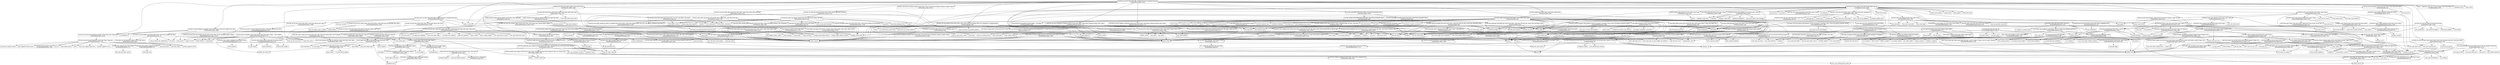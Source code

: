 // subgraph node: kvm_vm_ioctl
// subgraph edge: kvm_vm_ioctl->IS_ERR
// subgraph node: IS_ERR
// subgraph edge: kvm_vm_ioctl->PTR_ERR
// subgraph node: PTR_ERR
// subgraph edge: kvm_vm_ioctl->kvfree
// subgraph node: kvfree
// subgraph edge: kvm_vm_ioctl->kvm_vm_ioctl_check_extension_generic
// subgraph node: kvm_vm_ioctl_check_extension_generic
// subgraph edge: kvm_vm_ioctl_check_extension_generic->kvm_vm_ioctl_check_extension
// subgraph node: kvm_vm_ioctl_check_extension
// subgraph edge: kvm_vm_ioctl_check_extension->cpus_have_final_cap
// subgraph node: cpus_have_final_cap
// subgraph edge: kvm_vm_ioctl_check_extension->BIT
// subgraph node: BIT
// subgraph edge: kvm_vm_ioctl_check_extension->kvm_arm_support_pmu_v3
// subgraph node: kvm_arm_support_pmu_v3
// subgraph edge: kvm_vm_ioctl_check_extension->system_supports_sve
// subgraph node: system_supports_sve
// subgraph edge: kvm_vm_ioctl_check_extension->kvm_arm_default_max_vcpus
// subgraph node: kvm_arm_default_max_vcpus
// subgraph edge: kvm_arm_default_max_vcpus->kvm_vgic_get_max_vcpus
// subgraph node: kvm_vgic_get_max_vcpus
// subgraph edge: kvm_vm_ioctl_check_extension->get_kvm_ipa_limit
// subgraph node: get_kvm_ipa_limit
// subgraph edge: kvm_vm_ioctl_check_extension->min_t
// subgraph node: min_t
// subgraph edge: kvm_vm_ioctl_check_extension->num_online_cpus
// subgraph node: num_online_cpus
// subgraph edge: kvm_vm_ioctl_check_extension->system_supports_mte
// subgraph node: system_supports_mte
// subgraph edge: kvm_vm_ioctl_check_extension->kvm_arm_pvtime_supported
// subgraph node: kvm_arm_pvtime_supported
// subgraph edge: kvm_arm_pvtime_supported->sched_info_on
// subgraph node: sched_info_on
// subgraph edge: kvm_vm_ioctl_check_extension->get_num_brps
// subgraph node: get_num_brps
// subgraph edge: kvm_vm_ioctl_check_extension->get_num_wrps
// subgraph node: get_num_wrps
// subgraph edge: kvm_vm_ioctl_check_extension->system_has_full_ptr_auth
// subgraph node: system_has_full_ptr_auth
// subgraph edge: kvm_vm_ioctl_check_extension->kvm_supported_block_sizes
// subgraph node: kvm_supported_block_sizes
// subgraph edge: kvm_vm_ioctl->copy_from_user
// subgraph node: copy_from_user
// subgraph edge: kvm_vm_ioctl->copy_to_user
// subgraph node: copy_to_user
// subgraph edge: kvm_vm_ioctl->kvm_vm_ioctl_clear_dirty_log
// subgraph node: kvm_vm_ioctl_clear_dirty_log
// subgraph edge: kvm_vm_ioctl_clear_dirty_log->mutex_lock
// subgraph node: mutex_lock
// subgraph edge: kvm_vm_ioctl_clear_dirty_log->mutex_unlock
// subgraph node: mutex_unlock
// subgraph edge: kvm_vm_ioctl_clear_dirty_log->kvm_clear_dirty_log_protect
// subgraph node: kvm_clear_dirty_log_protect
// subgraph edge: kvm_clear_dirty_log_protect->DIV_ROUND_UP
// subgraph node: DIV_ROUND_UP
// subgraph edge: kvm_clear_dirty_log_protect->ALIGN
// subgraph node: ALIGN
// subgraph edge: kvm_clear_dirty_log_protect->copy_from_user
// subgraph edge: kvm_clear_dirty_log_protect->kvm_use_dirty_bitmap
// subgraph node: kvm_use_dirty_bitmap
// subgraph edge: kvm_use_dirty_bitmap->lockdep_assert_held
// subgraph node: lockdep_assert_held
// subgraph edge: kvm_clear_dirty_log_protect->id_to_memslot
// subgraph node: id_to_memslot
// subgraph edge: kvm_clear_dirty_log_protect->kvm_arch_sync_dirty_log
// subgraph node: kvm_arch_sync_dirty_log
// subgraph edge: kvm_clear_dirty_log_protect->kvm_second_dirty_bitmap
// subgraph node: kvm_second_dirty_bitmap
// subgraph edge: kvm_clear_dirty_log_protect->KVM_MMU_LOCK
// subgraph node: KVM_MMU_LOCK
// subgraph edge: kvm_clear_dirty_log_protect->atomic_long_fetch_andnot
// subgraph node: atomic_long_fetch_andnot
// subgraph edge: kvm_clear_dirty_log_protect->kvm_arch_mmu_enable_log_dirty_pt_masked
// subgraph node: kvm_arch_mmu_enable_log_dirty_pt_masked
// subgraph edge: kvm_arch_mmu_enable_log_dirty_pt_masked->lockdep_assert_held_write
// subgraph node: lockdep_assert_held_write
// subgraph edge: kvm_arch_mmu_enable_log_dirty_pt_masked->stage2_wp_range
// subgraph node: stage2_wp_range
// subgraph edge: stage2_wp_range->stage2_apply_range_resched
// subgraph node: stage2_apply_range_resched
// subgraph edge: kvm_arch_mmu_enable_log_dirty_pt_masked->kvm_dirty_log_manual_protect_and_init_set
// subgraph node: kvm_dirty_log_manual_protect_and_init_set
// subgraph edge: kvm_arch_mmu_enable_log_dirty_pt_masked->kvm_mmu_split_huge_pages
// subgraph node: kvm_mmu_split_huge_pages
// subgraph edge: kvm_mmu_split_huge_pages->write_lock
// subgraph node: write_lock
// subgraph edge: kvm_mmu_split_huge_pages->write_unlock
// subgraph node: write_unlock
// subgraph edge: kvm_mmu_split_huge_pages->lockdep_assert_held_write
// subgraph edge: kvm_mmu_split_huge_pages->kvm_mmu_split_nr_page_tables
// subgraph node: kvm_mmu_split_nr_page_tables
// subgraph edge: kvm_mmu_split_nr_page_tables->DIV_ROUND_UP
// subgraph edge: kvm_mmu_split_huge_pages->need_split_memcache_topup_or_resched
// subgraph node: need_split_memcache_topup_or_resched
// subgraph edge: need_split_memcache_topup_or_resched->min
// subgraph node: min
// subgraph edge: need_split_memcache_topup_or_resched->kvm_mmu_split_nr_page_tables
// subgraph edge: need_split_memcache_topup_or_resched->need_resched
// subgraph node: need_resched
// subgraph edge: need_split_memcache_topup_or_resched->rwlock_needbreak
// subgraph node: rwlock_needbreak
// subgraph edge: need_split_memcache_topup_or_resched->kvm_mmu_memory_cache_nr_free_objects
// subgraph node: kvm_mmu_memory_cache_nr_free_objects
// subgraph edge: kvm_mmu_split_huge_pages->cond_resched
// subgraph node: cond_resched
// subgraph edge: kvm_mmu_split_huge_pages->kvm_pgtable_stage2_split
// subgraph node: kvm_pgtable_stage2_split
// subgraph edge: kvm_clear_dirty_log_protect->KVM_MMU_UNLOCK
// subgraph node: KVM_MMU_UNLOCK
// subgraph edge: kvm_clear_dirty_log_protect->kvm_flush_remote_tlbs_memslot
// subgraph node: kvm_flush_remote_tlbs_memslot
// subgraph edge: kvm_flush_remote_tlbs_memslot->lockdep_assert_held
// subgraph edge: kvm_flush_remote_tlbs_memslot->kvm_flush_remote_tlbs_range
// subgraph node: kvm_flush_remote_tlbs_range
// subgraph edge: kvm_flush_remote_tlbs_range->kvm_arch_flush_remote_tlbs_range
// subgraph node: kvm_arch_flush_remote_tlbs_range
// subgraph edge: kvm_arch_flush_remote_tlbs_range->kvm_tlb_flush_vmid_range
// subgraph node: kvm_tlb_flush_vmid_range
// subgraph edge: kvm_flush_remote_tlbs_range->kvm_flush_remote_tlbs
// subgraph node: kvm_flush_remote_tlbs
// subgraph edge: kvm_flush_remote_tlbs->kvm_make_all_cpus_request
// subgraph node: kvm_make_all_cpus_request
// subgraph edge: kvm_make_all_cpus_request->kvm_make_all_cpus_request_except
// subgraph node: kvm_make_all_cpus_request_except
// subgraph edge: kvm_make_all_cpus_request_except->bool
// subgraph node: bool
// subgraph edge: kvm_make_all_cpus_request_except->get_cpu
// subgraph node: get_cpu
// subgraph edge: kvm_make_all_cpus_request_except->put_cpu
// subgraph node: put_cpu
// subgraph edge: kvm_make_all_cpus_request_except->kvm_for_each_vcpu
// subgraph node: kvm_for_each_vcpu
// subgraph edge: kvm_make_all_cpus_request_except->this_cpu_cpumask_var_ptr
// subgraph node: this_cpu_cpumask_var_ptr
// subgraph edge: kvm_make_all_cpus_request_except->cpumask_clear
// subgraph node: cpumask_clear
// subgraph edge: kvm_make_all_cpus_request_except->kvm_make_vcpu_request
// subgraph node: kvm_make_vcpu_request
// subgraph edge: kvm_make_vcpu_request->likely
// subgraph node: likely
// subgraph edge: kvm_make_vcpu_request->kvm_vcpu_wake_up
// subgraph node: kvm_vcpu_wake_up
// subgraph edge: kvm_vcpu_wake_up->WRITE_ONCE
// subgraph node: WRITE_ONCE
// subgraph edge: kvm_make_vcpu_request->READ_ONCE
// subgraph node: READ_ONCE
// subgraph edge: kvm_make_vcpu_request->kvm_request_needs_ipi
// subgraph node: kvm_request_needs_ipi
// subgraph edge: kvm_request_needs_ipi->kvm_vcpu_exiting_guest_mode
// subgraph node: kvm_vcpu_exiting_guest_mode
// subgraph edge: kvm_make_all_cpus_request_except->kvm_kick_many_cpus
// subgraph node: kvm_kick_many_cpus
// subgraph edge: kvm_kick_many_cpus->cpumask_empty
// subgraph node: cpumask_empty
// subgraph edge: kvm_kick_many_cpus->smp_call_function_many
// subgraph node: smp_call_function_many
// subgraph edge: kvm_kick_many_cpus->ack_kick
// subgraph node: ack_kick
// subgraph edge: kvm_flush_remote_tlbs->kvm_arch_flush_remote_tlbs
// subgraph node: kvm_arch_flush_remote_tlbs
// subgraph edge: kvm_arch_flush_remote_tlbs->kvm_call_hyp
// subgraph node: kvm_call_hyp
// subgraph edge: kvm_vm_ioctl->kvm_vm_ioctl_get_dirty_log
// subgraph node: kvm_vm_ioctl_get_dirty_log
// subgraph edge: kvm_vm_ioctl_get_dirty_log->mutex_lock
// subgraph edge: kvm_vm_ioctl_get_dirty_log->mutex_unlock
// subgraph edge: kvm_vm_ioctl_get_dirty_log->kvm_get_dirty_log_protect
// subgraph node: kvm_get_dirty_log_protect
// subgraph edge: kvm_get_dirty_log_protect->memset
// subgraph node: memset
// subgraph edge: kvm_get_dirty_log_protect->kvm_use_dirty_bitmap
// subgraph edge: kvm_get_dirty_log_protect->id_to_memslot
// subgraph edge: kvm_get_dirty_log_protect->kvm_arch_sync_dirty_log
// subgraph edge: kvm_get_dirty_log_protect->kvm_dirty_bitmap_bytes
// subgraph node: kvm_dirty_bitmap_bytes
// subgraph edge: kvm_get_dirty_log_protect->copy_to_user
// subgraph edge: kvm_get_dirty_log_protect->kvm_second_dirty_bitmap
// subgraph edge: kvm_get_dirty_log_protect->KVM_MMU_LOCK
// subgraph edge: kvm_get_dirty_log_protect->kvm_arch_mmu_enable_log_dirty_pt_masked
// subgraph edge: kvm_get_dirty_log_protect->KVM_MMU_UNLOCK
// subgraph edge: kvm_get_dirty_log_protect->kvm_flush_remote_tlbs_memslot
// subgraph edge: kvm_get_dirty_log_protect->xchg
// subgraph node: xchg
// subgraph edge: kvm_vm_ioctl->kvm_vm_ioctl_create_vcpu
// subgraph node: kvm_vm_ioctl_create_vcpu
// subgraph edge: kvm_vm_ioctl_create_vcpu->smp_wmb
// subgraph node: smp_wmb
// subgraph edge: kvm_vm_ioctl_create_vcpu->mutex_lock
// subgraph edge: kvm_vm_ioctl_create_vcpu->mutex_unlock
// subgraph edge: kvm_vm_ioctl_create_vcpu->BUILD_BUG_ON
// subgraph node: BUILD_BUG_ON
// subgraph edge: kvm_vm_ioctl_create_vcpu->page_address
// subgraph node: page_address
// subgraph edge: kvm_vm_ioctl_create_vcpu->free_page
// subgraph node: free_page
// subgraph edge: kvm_vm_ioctl_create_vcpu->kmem_cache_zalloc
// subgraph node: kmem_cache_zalloc
// subgraph edge: kvm_vm_ioctl_create_vcpu->kmem_cache_free
// subgraph node: kmem_cache_free
// subgraph edge: kvm_vm_ioctl_create_vcpu->kvm_arch_vcpu_destroy
// subgraph node: kvm_arch_vcpu_destroy
// subgraph edge: kvm_arch_vcpu_destroy->unlikely
// subgraph node: unlikely
// subgraph edge: kvm_arch_vcpu_destroy->irqchip_in_kernel
// subgraph node: irqchip_in_kernel
// subgraph edge: kvm_arch_vcpu_destroy->kvm_mmu_free_memory_cache
// subgraph node: kvm_mmu_free_memory_cache
// subgraph edge: kvm_mmu_free_memory_cache->free_page
// subgraph edge: kvm_mmu_free_memory_cache->kmem_cache_free
// subgraph edge: kvm_mmu_free_memory_cache->kvfree
// subgraph edge: kvm_arch_vcpu_destroy->vcpu_has_run_once
// subgraph node: vcpu_has_run_once
// subgraph edge: kvm_arch_vcpu_destroy->static_branch_dec
// subgraph node: static_branch_dec
// subgraph edge: kvm_arch_vcpu_destroy->kvm_timer_vcpu_terminate
// subgraph node: kvm_timer_vcpu_terminate
// subgraph edge: kvm_timer_vcpu_terminate->soft_timer_cancel
// subgraph node: soft_timer_cancel
// subgraph edge: soft_timer_cancel->hrtimer_cancel
// subgraph node: hrtimer_cancel
// subgraph edge: kvm_timer_vcpu_terminate->vcpu_timer
// subgraph node: vcpu_timer
// subgraph edge: kvm_arch_vcpu_destroy->kvm_pmu_vcpu_destroy
// subgraph node: kvm_pmu_vcpu_destroy
// subgraph edge: kvm_pmu_vcpu_destroy->kvm_vcpu_idx_to_pmc
// subgraph node: kvm_vcpu_idx_to_pmc
// subgraph edge: kvm_pmu_vcpu_destroy->kvm_pmu_release_perf_event
// subgraph node: kvm_pmu_release_perf_event
// subgraph edge: kvm_pmu_release_perf_event->perf_event_disable
// subgraph node: perf_event_disable
// subgraph edge: kvm_pmu_release_perf_event->perf_event_release_kernel
// subgraph node: perf_event_release_kernel
// subgraph edge: kvm_pmu_vcpu_destroy->irq_work_sync
// subgraph node: irq_work_sync
// subgraph edge: kvm_arch_vcpu_destroy->kvm_vgic_vcpu_destroy
// subgraph node: kvm_vgic_vcpu_destroy
// subgraph edge: kvm_arch_vcpu_destroy->kvm_arm_vcpu_destroy
// subgraph node: kvm_arm_vcpu_destroy
// subgraph edge: kvm_arm_vcpu_destroy->kfree
// subgraph node: kfree
// subgraph edge: kvm_arm_vcpu_destroy->kvm_unshare_hyp
// subgraph node: kvm_unshare_hyp
// subgraph edge: kvm_unshare_hyp->WARN_ON
// subgraph node: WARN_ON
// subgraph edge: kvm_unshare_hyp->is_kernel_in_hyp_mode
// subgraph node: is_kernel_in_hyp_mode
// subgraph edge: kvm_unshare_hyp->ALIGN_DOWN
// subgraph node: ALIGN_DOWN
// subgraph edge: kvm_unshare_hyp->kvm_host_owns_hyp_mappings
// subgraph node: kvm_host_owns_hyp_mappings
// subgraph edge: kvm_host_owns_hyp_mappings->WARN_ON
// subgraph edge: kvm_host_owns_hyp_mappings->is_protected_kvm_enabled
// subgraph node: is_protected_kvm_enabled
// subgraph edge: kvm_host_owns_hyp_mappings->is_kernel_in_hyp_mode
// subgraph edge: kvm_host_owns_hyp_mappings->static_branch_likely
// subgraph node: static_branch_likely
// subgraph edge: kvm_unshare_hyp->PAGE_ALIGN
// subgraph node: PAGE_ALIGN
// subgraph edge: kvm_unshare_hyp->unshare_pfn_hyp
// subgraph node: unshare_pfn_hyp
// subgraph edge: unshare_pfn_hyp->WARN_ON
// subgraph edge: unshare_pfn_hyp->kfree
// subgraph edge: unshare_pfn_hyp->mutex_lock
// subgraph edge: unshare_pfn_hyp->mutex_unlock
// subgraph edge: unshare_pfn_hyp->kvm_call_hyp_nvhe
// subgraph node: kvm_call_hyp_nvhe
// subgraph edge: unshare_pfn_hyp->find_shared_pfn
// subgraph node: find_shared_pfn
// subgraph edge: find_shared_pfn->container_of
// subgraph node: container_of
// subgraph edge: unshare_pfn_hyp->rb_erase
// subgraph node: rb_erase
// subgraph edge: kvm_arm_vcpu_destroy->kvm_vcpu_unshare_task_fp
// subgraph node: kvm_vcpu_unshare_task_fp
// subgraph edge: kvm_vcpu_unshare_task_fp->is_protected_kvm_enabled
// subgraph edge: kvm_vcpu_unshare_task_fp->kvm_unshare_hyp
// subgraph edge: kvm_vcpu_unshare_task_fp->put_task_struct
// subgraph node: put_task_struct
// subgraph edge: kvm_arm_vcpu_destroy->vcpu_sve_state_size
// subgraph node: vcpu_sve_state_size
// subgraph edge: kvm_vm_ioctl_create_vcpu->kvm_dirty_ring_free
// subgraph node: kvm_dirty_ring_free
// subgraph edge: kvm_dirty_ring_free->vfree
// subgraph node: vfree
// subgraph edge: kvm_vm_ioctl_create_vcpu->atomic_read
// subgraph node: atomic_read
// subgraph edge: kvm_vm_ioctl_create_vcpu->atomic_inc
// subgraph node: atomic_inc
// subgraph edge: kvm_vm_ioctl_create_vcpu->alloc_page
// subgraph node: alloc_page
// subgraph edge: kvm_vm_ioctl_create_vcpu->KVM_BUG_ON
// subgraph node: KVM_BUG_ON
// subgraph edge: kvm_vm_ioctl_create_vcpu->kvm_get_kvm
// subgraph node: kvm_get_kvm
// subgraph edge: kvm_get_kvm->refcount_inc
// subgraph node: refcount_inc
// subgraph edge: kvm_vm_ioctl_create_vcpu->kvm_arch_vcpu_precreate
// subgraph node: kvm_arch_vcpu_precreate
// subgraph edge: kvm_arch_vcpu_precreate->irqchip_in_kernel
// subgraph edge: kvm_arch_vcpu_precreate->vgic_initialized
// subgraph node: vgic_initialized
// subgraph edge: kvm_vm_ioctl_create_vcpu->kvm_vcpu_init
// subgraph node: kvm_vcpu_init
// subgraph edge: kvm_vcpu_init->task_pid_nr
// subgraph node: task_pid_nr
// subgraph edge: kvm_vcpu_init->snprintf
// subgraph node: snprintf
// subgraph edge: kvm_vcpu_init->mutex_init
// subgraph node: mutex_init
// subgraph edge: kvm_vcpu_init->rcuwait_init
// subgraph node: rcuwait_init
// subgraph edge: kvm_vcpu_init->kvm_vcpu_set_in_spin_loop
// subgraph node: kvm_vcpu_set_in_spin_loop
// subgraph edge: kvm_vcpu_init->kvm_vcpu_set_dy_eligible
// subgraph node: kvm_vcpu_set_dy_eligible
// subgraph edge: kvm_vcpu_init->kvm_async_pf_vcpu_init
// subgraph node: kvm_async_pf_vcpu_init
// subgraph edge: kvm_async_pf_vcpu_init->INIT_LIST_HEAD
// subgraph node: INIT_LIST_HEAD
// subgraph edge: kvm_async_pf_vcpu_init->spin_lock_init
// subgraph node: spin_lock_init
// subgraph edge: kvm_vcpu_init->preempt_notifier_init
// subgraph node: preempt_notifier_init
// subgraph edge: kvm_vm_ioctl_create_vcpu->kvm_arch_vcpu_create
// subgraph node: kvm_arch_vcpu_create
// subgraph edge: kvm_arch_vcpu_create->mutex_lock
// subgraph edge: kvm_arch_vcpu_create->mutex_unlock
// subgraph edge: kvm_arch_vcpu_create->vcpu_clear_flag
// subgraph node: vcpu_clear_flag
// subgraph edge: kvm_arch_vcpu_create->spin_lock_init
// subgraph edge: kvm_arch_vcpu_create->kvm_share_hyp
// subgraph node: kvm_share_hyp
// subgraph edge: kvm_share_hyp->is_kernel_in_hyp_mode
// subgraph edge: kvm_share_hyp->create_hyp_mappings
// subgraph node: create_hyp_mappings
// subgraph edge: create_hyp_mappings->is_kernel_in_hyp_mode
// subgraph edge: create_hyp_mappings->kern_hyp_va
// subgraph node: kern_hyp_va
// subgraph edge: create_hyp_mappings->kvm_host_owns_hyp_mappings
// subgraph edge: create_hyp_mappings->PAGE_ALIGN
// subgraph edge: create_hyp_mappings->kvm_kaddr_to_phys
// subgraph node: kvm_kaddr_to_phys
// subgraph edge: kvm_kaddr_to_phys->BUG_ON
// subgraph node: BUG_ON
// subgraph edge: kvm_kaddr_to_phys->is_vmalloc_addr
// subgraph node: is_vmalloc_addr
// subgraph edge: kvm_kaddr_to_phys->virt_addr_valid
// subgraph node: virt_addr_valid
// subgraph edge: kvm_kaddr_to_phys->page_to_phys
// subgraph node: page_to_phys
// subgraph edge: kvm_kaddr_to_phys->vmalloc_to_page
// subgraph node: vmalloc_to_page
// subgraph edge: kvm_kaddr_to_phys->offset_in_page
// subgraph node: offset_in_page
// subgraph edge: kvm_share_hyp->ALIGN_DOWN
// subgraph edge: kvm_share_hyp->kvm_host_owns_hyp_mappings
// subgraph edge: kvm_share_hyp->PAGE_ALIGN
// subgraph edge: kvm_share_hyp->is_vmalloc_or_module_addr
// subgraph node: is_vmalloc_or_module_addr
// subgraph edge: kvm_share_hyp->share_pfn_hyp
// subgraph node: share_pfn_hyp
// subgraph edge: share_pfn_hyp->mutex_lock
// subgraph edge: share_pfn_hyp->mutex_unlock
// subgraph edge: share_pfn_hyp->kvm_call_hyp_nvhe
// subgraph edge: share_pfn_hyp->kzalloc
// subgraph node: kzalloc
// subgraph edge: share_pfn_hyp->find_shared_pfn
// subgraph edge: share_pfn_hyp->rb_link_node
// subgraph node: rb_link_node
// subgraph edge: share_pfn_hyp->rb_insert_color
// subgraph node: rb_insert_color
// subgraph edge: kvm_arch_vcpu_create->kvm_arm_reset_debug_ptr
// subgraph node: kvm_arm_reset_debug_ptr
// subgraph edge: kvm_arch_vcpu_create->kvm_timer_vcpu_init
// subgraph node: kvm_timer_vcpu_init
// subgraph edge: kvm_timer_vcpu_init->vcpu_vtimer
// subgraph node: vcpu_vtimer
// subgraph edge: kvm_timer_vcpu_init->vcpu_ptimer
// subgraph node: vcpu_ptimer
// subgraph edge: kvm_timer_vcpu_init->kvm_phys_timer_read
// subgraph node: kvm_phys_timer_read
// subgraph edge: kvm_timer_vcpu_init->vcpu_timer
// subgraph edge: kvm_timer_vcpu_init->test_bit
// subgraph node: test_bit
// subgraph edge: kvm_timer_vcpu_init->timer_set_offset
// subgraph node: timer_set_offset
// subgraph edge: timer_set_offset->arch_timer_ctx_index
// subgraph node: arch_timer_ctx_index
// subgraph edge: timer_set_offset->WRITE_ONCE
// subgraph edge: timer_set_offset->WARN
// subgraph node: WARN
// subgraph edge: kvm_timer_vcpu_init->timer_context_init
// subgraph node: timer_context_init
// subgraph edge: timer_context_init->vcpu_get_timer
// subgraph node: vcpu_get_timer
// subgraph edge: timer_context_init->hrtimer_init
// subgraph node: hrtimer_init
// subgraph edge: timer_context_init->kvm_hrtimer_expire
// subgraph node: kvm_hrtimer_expire
// subgraph edge: kvm_hrtimer_expire->kvm_timer_update_irq
// subgraph node: kvm_timer_update_irq
// subgraph edge: kvm_timer_update_irq->WARN_ON
// subgraph edge: kvm_timer_update_irq->trace_kvm_timer_update_irq
// subgraph node: trace_kvm_timer_update_irq
// subgraph edge: kvm_timer_update_irq->timer_irq
// subgraph node: timer_irq
// subgraph edge: kvm_timer_update_irq->userspace_irqchip
// subgraph node: userspace_irqchip
// subgraph edge: userspace_irqchip->static_branch_unlikely
// subgraph node: static_branch_unlikely
// subgraph edge: userspace_irqchip->unlikely
// subgraph edge: userspace_irqchip->irqchip_in_kernel
// subgraph edge: kvm_timer_update_irq->kvm_vgic_inject_irq
// subgraph node: kvm_vgic_inject_irq
// subgraph edge: kvm_hrtimer_expire->kvm_timer_compute_delta
// subgraph node: kvm_timer_compute_delta
// subgraph edge: kvm_timer_compute_delta->timer_get_cval
// subgraph node: timer_get_cval
// subgraph edge: timer_get_cval->arch_timer_ctx_index
// subgraph edge: timer_get_cval->WARN_ON
// subgraph edge: kvm_timer_compute_delta->kvm_counter_compute_delta
// subgraph node: kvm_counter_compute_delta
// subgraph edge: kvm_counter_compute_delta->kvm_phys_timer_read
// subgraph edge: kvm_counter_compute_delta->timer_get_offset
// subgraph node: timer_get_offset
// subgraph edge: kvm_counter_compute_delta->cyclecounter_cyc2ns
// subgraph node: cyclecounter_cyc2ns
// subgraph edge: kvm_hrtimer_expire->unlikely
// subgraph edge: kvm_hrtimer_expire->container_of
// subgraph edge: kvm_hrtimer_expire->trace_kvm_timer_hrtimer_expire
// subgraph node: trace_kvm_timer_hrtimer_expire
// subgraph edge: kvm_hrtimer_expire->hrtimer_forward_now
// subgraph node: hrtimer_forward_now
// subgraph edge: kvm_hrtimer_expire->ns_to_ktime
// subgraph node: ns_to_ktime
// subgraph edge: kvm_timer_vcpu_init->hrtimer_init
// subgraph edge: kvm_timer_vcpu_init->kvm_bg_timer_expire
// subgraph node: kvm_bg_timer_expire
// subgraph edge: kvm_bg_timer_expire->unlikely
// subgraph edge: kvm_bg_timer_expire->container_of
// subgraph edge: kvm_bg_timer_expire->kvm_vcpu_wake_up
// subgraph edge: kvm_bg_timer_expire->kvm_timer_earliest_exp
// subgraph node: kvm_timer_earliest_exp
// subgraph edge: kvm_timer_earliest_exp->kvm_timer_irq_can_fire
// subgraph node: kvm_timer_irq_can_fire
// subgraph edge: kvm_timer_irq_can_fire->WARN_ON
// subgraph edge: kvm_timer_irq_can_fire->timer_get_ctl
// subgraph node: timer_get_ctl
// subgraph edge: timer_get_ctl->arch_timer_ctx_index
// subgraph edge: timer_get_ctl->WARN_ON
// subgraph edge: kvm_timer_earliest_exp->kvm_timer_compute_delta
// subgraph edge: kvm_timer_earliest_exp->min
// subgraph edge: kvm_timer_earliest_exp->vcpu_has_wfit_active
// subgraph node: vcpu_has_wfit_active
// subgraph edge: vcpu_has_wfit_active->vcpu_get_flag
// subgraph node: vcpu_get_flag
// subgraph edge: vcpu_has_wfit_active->cpus_have_final_cap
// subgraph edge: kvm_timer_earliest_exp->nr_timers
// subgraph node: nr_timers
// subgraph edge: nr_timers->vcpu_has_nv
// subgraph node: vcpu_has_nv
// subgraph edge: kvm_timer_earliest_exp->WARN
// subgraph edge: kvm_timer_earliest_exp->wfit_delay_ns
// subgraph node: wfit_delay_ns
// subgraph edge: wfit_delay_ns->vcpu_has_nv
// subgraph edge: wfit_delay_ns->is_hyp_ctxt
// subgraph node: is_hyp_ctxt
// subgraph edge: wfit_delay_ns->vcpu_hvtimer
// subgraph node: vcpu_hvtimer
// subgraph edge: wfit_delay_ns->vcpu_vtimer
// subgraph edge: wfit_delay_ns->kvm_counter_compute_delta
// subgraph edge: wfit_delay_ns->vcpu_get_reg
// subgraph node: vcpu_get_reg
// subgraph edge: wfit_delay_ns->kvm_vcpu_sys_get_rt
// subgraph node: kvm_vcpu_sys_get_rt
// subgraph edge: kvm_bg_timer_expire->hrtimer_forward_now
// subgraph edge: kvm_bg_timer_expire->ns_to_ktime
// subgraph edge: kvm_arch_vcpu_create->kvm_pmu_vcpu_init
// subgraph node: kvm_pmu_vcpu_init
// subgraph edge: kvm_arch_vcpu_create->kvm_arm_pvtime_vcpu_init
// subgraph node: kvm_arm_pvtime_vcpu_init
// subgraph edge: kvm_arch_vcpu_create->kvm_vgic_vcpu_init
// subgraph node: kvm_vgic_vcpu_init
// subgraph edge: kvm_vm_ioctl_create_vcpu->kvm_dirty_ring_alloc
// subgraph node: kvm_dirty_ring_alloc
// subgraph edge: kvm_dirty_ring_alloc->vzalloc
// subgraph node: vzalloc
// subgraph edge: kvm_dirty_ring_alloc->kvm_dirty_ring_get_rsvd_entries
// subgraph node: kvm_dirty_ring_get_rsvd_entries
// subgraph edge: kvm_dirty_ring_get_rsvd_entries->kvm_cpu_dirty_log_size
// subgraph node: kvm_cpu_dirty_log_size
// subgraph edge: kvm_vm_ioctl_create_vcpu->kvm_get_vcpu_by_id
// subgraph node: kvm_get_vcpu_by_id
// subgraph edge: kvm_vm_ioctl_create_vcpu->xa_reserve
// subgraph node: xa_reserve
// subgraph edge: kvm_vm_ioctl_create_vcpu->create_vcpu_fd
// subgraph node: create_vcpu_fd
// subgraph edge: create_vcpu_fd->snprintf
// subgraph edge: create_vcpu_fd->anon_inode_getfd
// subgraph node: anon_inode_getfd
// subgraph edge: kvm_vm_ioctl_create_vcpu->xa_store
// subgraph node: xa_store
// subgraph edge: kvm_vm_ioctl_create_vcpu->kvm_arch_vcpu_postcreate
// subgraph node: kvm_arch_vcpu_postcreate
// subgraph edge: kvm_vm_ioctl_create_vcpu->kvm_create_vcpu_debugfs
// subgraph node: kvm_create_vcpu_debugfs
// subgraph edge: kvm_create_vcpu_debugfs->debugfs_create_dir
// subgraph node: debugfs_create_dir
// subgraph edge: kvm_create_vcpu_debugfs->debugfs_create_file
// subgraph node: debugfs_create_file
// subgraph edge: kvm_create_vcpu_debugfs->snprintf
// subgraph edge: kvm_create_vcpu_debugfs->debugfs_initialized
// subgraph node: debugfs_initialized
// subgraph edge: kvm_create_vcpu_debugfs->kvm_arch_create_vcpu_debugfs
// subgraph node: kvm_arch_create_vcpu_debugfs
// subgraph edge: kvm_vm_ioctl_create_vcpu->kvm_put_kvm_no_destroy
// subgraph node: kvm_put_kvm_no_destroy
// subgraph edge: kvm_put_kvm_no_destroy->WARN_ON
// subgraph edge: kvm_put_kvm_no_destroy->refcount_dec_and_test
// subgraph node: refcount_dec_and_test
// subgraph edge: kvm_vm_ioctl_create_vcpu->xa_release
// subgraph node: xa_release
// subgraph edge: kvm_vm_ioctl->kvm_vm_ioctl_enable_cap_generic
// subgraph node: kvm_vm_ioctl_enable_cap_generic
// subgraph edge: kvm_vm_ioctl_enable_cap_generic->smp_wmb
// subgraph edge: kvm_vm_ioctl_enable_cap_generic->mutex_lock
// subgraph edge: kvm_vm_ioctl_enable_cap_generic->mutex_unlock
// subgraph edge: kvm_vm_ioctl_enable_cap_generic->IS_ENABLED
// subgraph node: IS_ENABLED
// subgraph edge: kvm_vm_ioctl_enable_cap_generic->kvm_vm_ioctl_check_extension_generic
// subgraph edge: kvm_vm_ioctl_enable_cap_generic->kvm_vm_ioctl_enable_dirty_log_ring
// subgraph node: kvm_vm_ioctl_enable_dirty_log_ring
// subgraph edge: kvm_vm_ioctl_enable_dirty_log_ring->mutex_lock
// subgraph edge: kvm_vm_ioctl_enable_dirty_log_ring->mutex_unlock
// subgraph edge: kvm_vm_ioctl_enable_dirty_log_ring->kvm_dirty_ring_get_rsvd_entries
// subgraph edge: kvm_vm_ioctl_enable_cap_generic->kvm_are_all_memslots_empty
// subgraph node: kvm_are_all_memslots_empty
// subgraph edge: kvm_vm_ioctl_enable_cap_generic->kvm_vm_ioctl_enable_cap
// subgraph node: kvm_vm_ioctl_enable_cap
// subgraph edge: kvm_vm_ioctl_enable_cap->mutex_lock
// subgraph edge: kvm_vm_ioctl_enable_cap->mutex_unlock
// subgraph edge: kvm_vm_ioctl_enable_cap->system_supports_mte
// subgraph edge: kvm_vm_ioctl_enable_cap->set_bit
// subgraph node: set_bit
// subgraph edge: kvm_vm_ioctl_enable_cap->kvm_are_all_memslots_empty
// subgraph edge: kvm_vm_ioctl_enable_cap->kvm_is_block_size_supported
// subgraph node: kvm_is_block_size_supported
// subgraph edge: kvm_vm_ioctl->kvm_vm_ioctl_set_memory_region
// subgraph node: kvm_vm_ioctl_set_memory_region
// subgraph edge: kvm_vm_ioctl_set_memory_region->kvm_set_memory_region
// subgraph node: kvm_set_memory_region
// subgraph edge: kvm_set_memory_region->mutex_lock
// subgraph edge: kvm_set_memory_region->mutex_unlock
// subgraph edge: kvm_vm_ioctl->kvm_vm_ioctl_register_coalesced_mmio
// subgraph node: kvm_vm_ioctl_register_coalesced_mmio
// subgraph edge: kvm_vm_ioctl_register_coalesced_mmio->kfree
// subgraph edge: kvm_vm_ioctl_register_coalesced_mmio->mutex_lock
// subgraph edge: kvm_vm_ioctl_register_coalesced_mmio->mutex_unlock
// subgraph edge: kvm_vm_ioctl_register_coalesced_mmio->kzalloc
// subgraph edge: kvm_vm_ioctl_register_coalesced_mmio->list_add_tail
// subgraph node: list_add_tail
// subgraph edge: kvm_vm_ioctl_register_coalesced_mmio->kvm_iodevice_init
// subgraph node: kvm_iodevice_init
// subgraph edge: kvm_vm_ioctl_register_coalesced_mmio->kvm_io_bus_register_dev
// subgraph node: kvm_io_bus_register_dev
// subgraph edge: kvm_io_bus_register_dev->kfree
// subgraph edge: kvm_io_bus_register_dev->memcpy
// subgraph node: memcpy
// subgraph edge: kvm_io_bus_register_dev->kvm_get_bus
// subgraph node: kvm_get_bus
// subgraph edge: kvm_io_bus_register_dev->kmalloc
// subgraph node: kmalloc
// subgraph edge: kvm_io_bus_register_dev->rcu_assign_pointer
// subgraph node: rcu_assign_pointer
// subgraph edge: kvm_io_bus_register_dev->lockdep_assert_held
// subgraph edge: kvm_io_bus_register_dev->kvm_io_bus_cmp
// subgraph node: kvm_io_bus_cmp
// subgraph edge: kvm_io_bus_register_dev->struct_size
// subgraph node: struct_size
// subgraph edge: kvm_io_bus_register_dev->synchronize_srcu_expedited
// subgraph node: synchronize_srcu_expedited
// subgraph edge: kvm_vm_ioctl->kvm_vm_ioctl_unregister_coalesced_mmio
// subgraph node: kvm_vm_ioctl_unregister_coalesced_mmio
// subgraph edge: kvm_vm_ioctl_unregister_coalesced_mmio->coalesced_mmio_in_range
// subgraph node: coalesced_mmio_in_range
// subgraph edge: kvm_vm_ioctl_unregister_coalesced_mmio->mutex_lock
// subgraph edge: kvm_vm_ioctl_unregister_coalesced_mmio->mutex_unlock
// subgraph edge: kvm_vm_ioctl_unregister_coalesced_mmio->list_for_each_entry_safe
// subgraph node: list_for_each_entry_safe
// subgraph edge: kvm_vm_ioctl_unregister_coalesced_mmio->kvm_io_bus_unregister_dev
// subgraph node: kvm_io_bus_unregister_dev
// subgraph edge: kvm_io_bus_unregister_dev->kfree
// subgraph edge: kvm_io_bus_unregister_dev->memcpy
// subgraph edge: kvm_io_bus_unregister_dev->pr_err
// subgraph node: pr_err
// subgraph edge: kvm_io_bus_unregister_dev->kvm_get_bus
// subgraph edge: kvm_io_bus_unregister_dev->kvm_io_bus_destroy
// subgraph node: kvm_io_bus_destroy
// subgraph edge: kvm_io_bus_destroy->kfree
// subgraph edge: kvm_io_bus_destroy->kvm_iodevice_destructor
// subgraph node: kvm_iodevice_destructor
// subgraph edge: kvm_io_bus_unregister_dev->kmalloc
// subgraph edge: kvm_io_bus_unregister_dev->kvm_iodevice_destructor
// subgraph edge: kvm_io_bus_unregister_dev->rcu_assign_pointer
// subgraph edge: kvm_io_bus_unregister_dev->lockdep_assert_held
// subgraph edge: kvm_io_bus_unregister_dev->struct_size
// subgraph edge: kvm_io_bus_unregister_dev->synchronize_srcu_expedited
// subgraph edge: kvm_io_bus_unregister_dev->flex_array_size
// subgraph node: flex_array_size
// subgraph edge: kvm_vm_ioctl->kvm_irqfd
// subgraph node: kvm_irqfd
// subgraph edge: kvm_irqfd->kvm_irqfd_deassign
// subgraph node: kvm_irqfd_deassign
// subgraph edge: kvm_irqfd_deassign->IS_ERR
// subgraph edge: kvm_irqfd_deassign->PTR_ERR
// subgraph edge: kvm_irqfd_deassign->eventfd_ctx_put
// subgraph node: eventfd_ctx_put
// subgraph edge: kvm_irqfd_deassign->list_for_each_entry_safe
// subgraph edge: kvm_irqfd_deassign->eventfd_ctx_fdget
// subgraph node: eventfd_ctx_fdget
// subgraph edge: kvm_irqfd_deassign->spin_lock_irq
// subgraph node: spin_lock_irq
// subgraph edge: kvm_irqfd_deassign->write_seqcount_begin
// subgraph node: write_seqcount_begin
// subgraph edge: kvm_irqfd_deassign->write_seqcount_end
// subgraph node: write_seqcount_end
// subgraph edge: kvm_irqfd_deassign->irqfd_deactivate
// subgraph node: irqfd_deactivate
// subgraph edge: irqfd_deactivate->BUG_ON
// subgraph edge: irqfd_deactivate->irqfd_is_active
// subgraph node: irqfd_is_active
// subgraph edge: irqfd_is_active->list_empty
// subgraph node: list_empty
// subgraph edge: irqfd_deactivate->list_del_init
// subgraph node: list_del_init
// subgraph edge: irqfd_deactivate->queue_work
// subgraph node: queue_work
// subgraph edge: kvm_irqfd_deassign->spin_unlock_irq
// subgraph node: spin_unlock_irq
// subgraph edge: kvm_irqfd_deassign->flush_workqueue
// subgraph node: flush_workqueue
// subgraph edge: kvm_irqfd->kvm_irqfd_assign
// subgraph node: kvm_irqfd_assign
// subgraph edge: kvm_irqfd_assign->srcu_read_lock
// subgraph node: srcu_read_lock
// subgraph edge: kvm_irqfd_assign->srcu_read_unlock
// subgraph node: srcu_read_unlock
// subgraph edge: kvm_irqfd_assign->IS_ERR
// subgraph edge: kvm_irqfd_assign->PTR_ERR
// subgraph edge: kvm_irqfd_assign->kfree
// subgraph edge: kvm_irqfd_assign->mutex_lock
// subgraph edge: kvm_irqfd_assign->mutex_unlock
// subgraph edge: kvm_irqfd_assign->eventfd_ctx_put
// subgraph edge: kvm_irqfd_assign->kzalloc
// subgraph edge: kvm_irqfd_assign->INIT_LIST_HEAD
// subgraph edge: kvm_irqfd_assign->list_add_tail
// subgraph edge: kvm_irqfd_assign->list_for_each_entry
// subgraph node: list_for_each_entry
// subgraph edge: kvm_irqfd_assign->INIT_WORK
// subgraph node: INIT_WORK
// subgraph edge: kvm_irqfd_assign->schedule_work
// subgraph node: schedule_work
// subgraph edge: kvm_irqfd_assign->pr_info
// subgraph node: pr_info
// subgraph edge: kvm_irqfd_assign->fdget
// subgraph node: fdget
// subgraph edge: kvm_irqfd_assign->fdput
// subgraph node: fdput
// subgraph edge: kvm_irqfd_assign->eventfd_ctx_fdget
// subgraph edge: kvm_irqfd_assign->spin_lock_irq
// subgraph edge: kvm_irqfd_assign->spin_unlock_irq
// subgraph edge: kvm_irqfd_assign->kvm_arch_intc_initialized
// subgraph node: kvm_arch_intc_initialized
// subgraph edge: kvm_arch_intc_initialized->vgic_initialized
// subgraph edge: kvm_irqfd_assign->kvm_arch_irqfd_allowed
// subgraph node: kvm_arch_irqfd_allowed
// subgraph edge: kvm_irqfd_assign->irqfd_inject
// subgraph node: irqfd_inject
// subgraph edge: kvm_irqfd_assign->irqfd_shutdown
// subgraph node: irqfd_shutdown
// subgraph edge: irqfd_shutdown->container_of
// subgraph edge: irqfd_shutdown->kfree
// subgraph edge: irqfd_shutdown->eventfd_ctx_put
// subgraph edge: irqfd_shutdown->flush_work
// subgraph node: flush_work
// subgraph edge: irqfd_shutdown->synchronize_srcu
// subgraph node: synchronize_srcu
// subgraph edge: irqfd_shutdown->irqfd_resampler_shutdown
// subgraph node: irqfd_resampler_shutdown
// subgraph edge: irqfd_resampler_shutdown->kfree
// subgraph edge: irqfd_resampler_shutdown->mutex_lock
// subgraph edge: irqfd_resampler_shutdown->mutex_unlock
// subgraph edge: irqfd_resampler_shutdown->list_empty
// subgraph edge: irqfd_resampler_shutdown->synchronize_srcu
// subgraph edge: irqfd_resampler_shutdown->list_del_rcu
// subgraph node: list_del_rcu
// subgraph edge: irqfd_resampler_shutdown->kvm_unregister_irq_ack_notifier
// subgraph node: kvm_unregister_irq_ack_notifier
// subgraph edge: kvm_unregister_irq_ack_notifier->mutex_lock
// subgraph edge: kvm_unregister_irq_ack_notifier->mutex_unlock
// subgraph edge: kvm_unregister_irq_ack_notifier->synchronize_srcu
// subgraph edge: kvm_unregister_irq_ack_notifier->hlist_del_init_rcu
// subgraph node: hlist_del_init_rcu
// subgraph edge: kvm_unregister_irq_ack_notifier->kvm_arch_post_irq_ack_notifier_list_update
// subgraph node: kvm_arch_post_irq_ack_notifier_list_update
// subgraph edge: irqfd_resampler_shutdown->kvm_set_irq
// subgraph node: kvm_set_irq
// subgraph edge: kvm_set_irq->srcu_read_lock
// subgraph edge: kvm_set_irq->srcu_read_unlock
// subgraph edge: kvm_set_irq->trace_kvm_set_irq
// subgraph node: trace_kvm_set_irq
// subgraph edge: kvm_set_irq->kvm_irq_map_gsi
// subgraph node: kvm_irq_map_gsi
// subgraph edge: kvm_irq_map_gsi->srcu_dereference_check
// subgraph node: srcu_dereference_check
// subgraph edge: kvm_irq_map_gsi->lockdep_is_held
// subgraph node: lockdep_is_held
// subgraph edge: kvm_irq_map_gsi->hlist_for_each_entry
// subgraph node: hlist_for_each_entry
// subgraph edge: irqfd_shutdown->eventfd_ctx_remove_wait_queue
// subgraph node: eventfd_ctx_remove_wait_queue
// subgraph edge: irqfd_shutdown->irq_bypass_unregister_consumer
// subgraph node: irq_bypass_unregister_consumer
// subgraph edge: kvm_irqfd_assign->seqcount_spinlock_init
// subgraph node: seqcount_spinlock_init
// subgraph edge: kvm_irqfd_assign->eventfd_ctx_fileget
// subgraph node: eventfd_ctx_fileget
// subgraph edge: kvm_irqfd_assign->irqfd_resampler_ack
// subgraph node: irqfd_resampler_ack
// subgraph edge: irqfd_resampler_ack->srcu_read_lock
// subgraph edge: irqfd_resampler_ack->srcu_read_unlock
// subgraph edge: irqfd_resampler_ack->container_of
// subgraph edge: irqfd_resampler_ack->irqfd_resampler_notify
// subgraph node: irqfd_resampler_notify
// subgraph edge: irqfd_resampler_notify->eventfd_signal
// subgraph node: eventfd_signal
// subgraph edge: irqfd_resampler_notify->srcu_read_lock_held
// subgraph node: srcu_read_lock_held
// subgraph edge: irqfd_resampler_notify->list_for_each_entry_srcu
// subgraph node: list_for_each_entry_srcu
// subgraph edge: irqfd_resampler_ack->kvm_set_irq
// subgraph edge: kvm_irqfd_assign->list_add_rcu
// subgraph node: list_add_rcu
// subgraph edge: kvm_irqfd_assign->kvm_register_irq_ack_notifier
// subgraph node: kvm_register_irq_ack_notifier
// subgraph edge: kvm_register_irq_ack_notifier->mutex_lock
// subgraph edge: kvm_register_irq_ack_notifier->mutex_unlock
// subgraph edge: kvm_register_irq_ack_notifier->kvm_arch_post_irq_ack_notifier_list_update
// subgraph edge: kvm_register_irq_ack_notifier->hlist_add_head_rcu
// subgraph node: hlist_add_head_rcu
// subgraph edge: kvm_irqfd_assign->synchronize_srcu
// subgraph edge: kvm_irqfd_assign->init_waitqueue_func_entry
// subgraph node: init_waitqueue_func_entry
// subgraph edge: kvm_irqfd_assign->irqfd_wakeup
// subgraph node: irqfd_wakeup
// subgraph edge: kvm_irqfd_assign->init_poll_funcptr
// subgraph node: init_poll_funcptr
// subgraph edge: kvm_irqfd_assign->irqfd_ptable_queue_proc
// subgraph node: irqfd_ptable_queue_proc
// subgraph edge: irqfd_ptable_queue_proc->container_of
// subgraph edge: irqfd_ptable_queue_proc->add_wait_queue_priority
// subgraph node: add_wait_queue_priority
// subgraph edge: kvm_irqfd_assign->irqfd_update
// subgraph node: irqfd_update
// subgraph edge: irqfd_update->write_seqcount_begin
// subgraph edge: irqfd_update->write_seqcount_end
// subgraph edge: irqfd_update->kvm_irq_map_gsi
// subgraph edge: kvm_irqfd_assign->vfs_poll
// subgraph node: vfs_poll
// subgraph edge: kvm_irqfd_assign->kvm_arch_has_irq_bypass
// subgraph node: kvm_arch_has_irq_bypass
// subgraph edge: kvm_irqfd_assign->kvm_arch_irq_bypass_add_producer
// subgraph node: kvm_arch_irq_bypass_add_producer
// subgraph edge: kvm_arch_irq_bypass_add_producer->container_of
// subgraph edge: kvm_arch_irq_bypass_add_producer->kvm_vgic_v4_set_forwarding
// subgraph node: kvm_vgic_v4_set_forwarding
// subgraph edge: kvm_irqfd_assign->kvm_arch_irq_bypass_del_producer
// subgraph node: kvm_arch_irq_bypass_del_producer
// subgraph edge: kvm_arch_irq_bypass_del_producer->container_of
// subgraph edge: kvm_arch_irq_bypass_del_producer->kvm_vgic_v4_unset_forwarding
// subgraph node: kvm_vgic_v4_unset_forwarding
// subgraph edge: kvm_irqfd_assign->kvm_arch_irq_bypass_stop
// subgraph node: kvm_arch_irq_bypass_stop
// subgraph edge: kvm_arch_irq_bypass_stop->container_of
// subgraph edge: kvm_arch_irq_bypass_stop->kvm_arm_halt_guest
// subgraph node: kvm_arm_halt_guest
// subgraph edge: kvm_arm_halt_guest->kvm_for_each_vcpu
// subgraph edge: kvm_arm_halt_guest->kvm_make_all_cpus_request
// subgraph edge: kvm_irqfd_assign->kvm_arch_irq_bypass_start
// subgraph node: kvm_arch_irq_bypass_start
// subgraph edge: kvm_arch_irq_bypass_start->container_of
// subgraph edge: kvm_arch_irq_bypass_start->kvm_arm_resume_guest
// subgraph node: kvm_arm_resume_guest
// subgraph edge: kvm_arm_resume_guest->kvm_for_each_vcpu
// subgraph edge: kvm_irqfd_assign->irq_bypass_register_consumer
// subgraph node: irq_bypass_register_consumer
// subgraph edge: kvm_irqfd_assign->irqfd_resampler_shutdown
// subgraph edge: kvm_vm_ioctl->kvm_ioeventfd
// subgraph node: kvm_ioeventfd
// subgraph edge: kvm_ioeventfd->kvm_deassign_ioeventfd
// subgraph node: kvm_deassign_ioeventfd
// subgraph edge: kvm_deassign_ioeventfd->ioeventfd_bus_from_flags
// subgraph node: ioeventfd_bus_from_flags
// subgraph edge: kvm_deassign_ioeventfd->kvm_deassign_ioeventfd_idx
// subgraph node: kvm_deassign_ioeventfd_idx
// subgraph edge: kvm_deassign_ioeventfd_idx->bool
// subgraph edge: kvm_deassign_ioeventfd_idx->IS_ERR
// subgraph edge: kvm_deassign_ioeventfd_idx->PTR_ERR
// subgraph edge: kvm_deassign_ioeventfd_idx->mutex_lock
// subgraph edge: kvm_deassign_ioeventfd_idx->mutex_unlock
// subgraph edge: kvm_deassign_ioeventfd_idx->eventfd_ctx_put
// subgraph edge: kvm_deassign_ioeventfd_idx->kvm_get_bus
// subgraph edge: kvm_deassign_ioeventfd_idx->list_for_each_entry
// subgraph edge: kvm_deassign_ioeventfd_idx->kvm_io_bus_unregister_dev
// subgraph edge: kvm_deassign_ioeventfd_idx->eventfd_ctx_fdget
// subgraph edge: kvm_ioeventfd->kvm_assign_ioeventfd
// subgraph node: kvm_assign_ioeventfd
// subgraph edge: kvm_assign_ioeventfd->ioeventfd_bus_from_flags
// subgraph edge: kvm_assign_ioeventfd->kvm_deassign_ioeventfd_idx
// subgraph edge: kvm_assign_ioeventfd->kvm_assign_ioeventfd_idx
// subgraph node: kvm_assign_ioeventfd_idx
// subgraph edge: kvm_assign_ioeventfd_idx->IS_ERR
// subgraph edge: kvm_assign_ioeventfd_idx->PTR_ERR
// subgraph edge: kvm_assign_ioeventfd_idx->kfree
// subgraph edge: kvm_assign_ioeventfd_idx->mutex_lock
// subgraph edge: kvm_assign_ioeventfd_idx->mutex_unlock
// subgraph edge: kvm_assign_ioeventfd_idx->eventfd_ctx_put
// subgraph edge: kvm_assign_ioeventfd_idx->kzalloc
// subgraph edge: kvm_assign_ioeventfd_idx->INIT_LIST_HEAD
// subgraph edge: kvm_assign_ioeventfd_idx->list_add_tail
// subgraph edge: kvm_assign_ioeventfd_idx->kvm_get_bus
// subgraph edge: kvm_assign_ioeventfd_idx->kvm_iodevice_init
// subgraph edge: kvm_assign_ioeventfd_idx->kvm_io_bus_register_dev
// subgraph edge: kvm_assign_ioeventfd_idx->eventfd_ctx_fdget
// subgraph edge: kvm_assign_ioeventfd_idx->ioeventfd_check_collision
// subgraph node: ioeventfd_check_collision
// subgraph edge: ioeventfd_check_collision->list_for_each_entry
// subgraph edge: kvm_vm_ioctl->kvm_send_userspace_msi
// subgraph node: kvm_send_userspace_msi
// subgraph edge: kvm_send_userspace_msi->kvm_arch_irqchip_in_kernel
// subgraph node: kvm_arch_irqchip_in_kernel
// subgraph edge: kvm_arch_irqchip_in_kernel->irqchip_in_kernel
// subgraph edge: kvm_send_userspace_msi->kvm_set_msi
// subgraph node: kvm_set_msi
// subgraph edge: kvm_vm_ioctl->kvm_vm_ioctl_irq_line
// subgraph node: kvm_vm_ioctl_irq_line
// subgraph edge: kvm_vm_ioctl_irq_line->bool
// subgraph edge: kvm_vm_ioctl_irq_line->kvm_vgic_inject_irq
// subgraph edge: kvm_vm_ioctl_irq_line->irqchip_in_kernel
// subgraph edge: kvm_vm_ioctl_irq_line->kvm_get_vcpu_by_id
// subgraph edge: kvm_vm_ioctl_irq_line->trace_kvm_irq_line
// subgraph node: trace_kvm_irq_line
// subgraph edge: kvm_vm_ioctl_irq_line->vcpu_interrupt_line
// subgraph node: vcpu_interrupt_line
// subgraph edge: vcpu_interrupt_line->bool
// subgraph edge: vcpu_interrupt_line->vcpu_hcr
// subgraph node: vcpu_hcr
// subgraph edge: vcpu_interrupt_line->kvm_make_request
// subgraph node: kvm_make_request
// subgraph edge: vcpu_interrupt_line->kvm_vcpu_kick
// subgraph node: kvm_vcpu_kick
// subgraph edge: kvm_vcpu_kick->kvm_vcpu_wake_up
// subgraph edge: kvm_vcpu_kick->get_cpu
// subgraph edge: kvm_vcpu_kick->WRITE_ONCE
// subgraph edge: kvm_vcpu_kick->kvm_arch_vcpu_should_kick
// subgraph node: kvm_arch_vcpu_should_kick
// subgraph edge: kvm_arch_vcpu_should_kick->kvm_vcpu_exiting_guest_mode
// subgraph edge: kvm_vcpu_kick->READ_ONCE
// subgraph edge: kvm_vcpu_kick->cpu_online
// subgraph node: cpu_online
// subgraph edge: kvm_vcpu_kick->smp_send_reschedule
// subgraph node: smp_send_reschedule
// subgraph edge: kvm_vcpu_kick->put_cpu
// subgraph edge: vcpu_interrupt_line->test_and_set_bit
// subgraph node: test_and_set_bit
// subgraph edge: vcpu_interrupt_line->test_and_clear_bit
// subgraph node: test_and_clear_bit
// subgraph edge: kvm_vm_ioctl->kvm_arch_can_set_irq_routing
// subgraph node: kvm_arch_can_set_irq_routing
// subgraph edge: kvm_vm_ioctl->vmemdup_user
// subgraph node: vmemdup_user
// subgraph edge: kvm_vm_ioctl->array_size
// subgraph node: array_size
// subgraph edge: kvm_vm_ioctl->kvm_set_irq_routing
// subgraph node: kvm_set_irq_routing
// subgraph edge: kvm_set_irq_routing->kfree
// subgraph edge: kvm_set_irq_routing->mutex_lock
// subgraph edge: kvm_set_irq_routing->mutex_unlock
// subgraph edge: kvm_set_irq_routing->max
// subgraph node: max
// subgraph edge: kvm_set_irq_routing->kzalloc
// subgraph edge: kvm_set_irq_routing->free_irq_routing_table
// subgraph node: free_irq_routing_table
// subgraph edge: free_irq_routing_table->kfree
// subgraph edge: free_irq_routing_table->hlist_for_each_entry_safe
// subgraph node: hlist_for_each_entry_safe
// subgraph edge: free_irq_routing_table->hlist_del
// subgraph node: hlist_del
// subgraph edge: kvm_set_irq_routing->rcu_dereference_protected
// subgraph node: rcu_dereference_protected
// subgraph edge: kvm_set_irq_routing->rcu_assign_pointer
// subgraph edge: kvm_set_irq_routing->struct_size
// subgraph edge: kvm_set_irq_routing->synchronize_srcu_expedited
// subgraph edge: kvm_set_irq_routing->setup_routing_entry
// subgraph node: setup_routing_entry
// subgraph edge: setup_routing_entry->array_index_nospec
// subgraph node: array_index_nospec
// subgraph edge: setup_routing_entry->hlist_for_each_entry
// subgraph edge: setup_routing_entry->kvm_set_routing_entry
// subgraph node: kvm_set_routing_entry
// subgraph edge: setup_routing_entry->hlist_add_head
// subgraph node: hlist_add_head
// subgraph edge: kvm_set_irq_routing->kvm_irq_routing_update
// subgraph node: kvm_irq_routing_update
// subgraph edge: kvm_irq_routing_update->WARN_ON
// subgraph edge: kvm_irq_routing_update->list_for_each_entry
// subgraph edge: kvm_irq_routing_update->spin_lock_irq
// subgraph edge: kvm_irq_routing_update->spin_unlock_irq
// subgraph edge: kvm_irq_routing_update->irqfd_update
// subgraph edge: kvm_irq_routing_update->kvm_arch_irqfd_route_changed
// subgraph node: kvm_arch_irqfd_route_changed
// subgraph edge: kvm_irq_routing_update->kvm_arch_update_irqfd_routing
// subgraph node: kvm_arch_update_irqfd_routing
// subgraph edge: kvm_set_irq_routing->kvm_arch_irq_routing_update
// subgraph node: kvm_arch_irq_routing_update
// subgraph edge: kvm_set_irq_routing->kvm_arch_post_irq_routing_update
// subgraph node: kvm_arch_post_irq_routing_update
// subgraph edge: kvm_vm_ioctl->kvm_ioctl_create_device
// subgraph node: kvm_ioctl_create_device
// subgraph edge: kvm_ioctl_create_device->list_del
// subgraph node: list_del
// subgraph edge: kvm_ioctl_create_device->kfree
// subgraph edge: kvm_ioctl_create_device->mutex_lock
// subgraph edge: kvm_ioctl_create_device->mutex_unlock
// subgraph edge: kvm_ioctl_create_device->ARRAY_SIZE
// subgraph node: ARRAY_SIZE
// subgraph edge: kvm_ioctl_create_device->kzalloc
// subgraph edge: kvm_ioctl_create_device->list_add
// subgraph node: list_add
// subgraph edge: kvm_ioctl_create_device->kvm_get_kvm
// subgraph edge: kvm_ioctl_create_device->array_index_nospec
// subgraph edge: kvm_ioctl_create_device->kvm_put_kvm_no_destroy
// subgraph edge: kvm_ioctl_create_device->anon_inode_getfd
// subgraph edge: kvm_vm_ioctl->kvm_vm_ioctl_reset_dirty_pages
// subgraph node: kvm_vm_ioctl_reset_dirty_pages
// subgraph edge: kvm_vm_ioctl_reset_dirty_pages->mutex_lock
// subgraph edge: kvm_vm_ioctl_reset_dirty_pages->mutex_unlock
// subgraph edge: kvm_vm_ioctl_reset_dirty_pages->kvm_for_each_vcpu
// subgraph edge: kvm_vm_ioctl_reset_dirty_pages->kvm_flush_remote_tlbs
// subgraph edge: kvm_vm_ioctl_reset_dirty_pages->kvm_dirty_ring_reset
// subgraph node: kvm_dirty_ring_reset
// subgraph edge: kvm_dirty_ring_reset->bool
// subgraph edge: kvm_dirty_ring_reset->READ_ONCE
// subgraph edge: kvm_dirty_ring_reset->kvm_dirty_gfn_harvested
// subgraph node: kvm_dirty_gfn_harvested
// subgraph edge: kvm_dirty_gfn_harvested->smp_load_acquire
// subgraph node: smp_load_acquire
// subgraph edge: kvm_dirty_ring_reset->kvm_dirty_gfn_set_invalid
// subgraph node: kvm_dirty_gfn_set_invalid
// subgraph edge: kvm_dirty_gfn_set_invalid->smp_store_release
// subgraph node: smp_store_release
// subgraph edge: kvm_dirty_ring_reset->kvm_reset_dirty_gfn
// subgraph node: kvm_reset_dirty_gfn
// subgraph edge: kvm_reset_dirty_gfn->id_to_memslot
// subgraph edge: kvm_reset_dirty_gfn->KVM_MMU_LOCK
// subgraph edge: kvm_reset_dirty_gfn->kvm_arch_mmu_enable_log_dirty_pt_masked
// subgraph edge: kvm_reset_dirty_gfn->KVM_MMU_UNLOCK
// subgraph edge: kvm_dirty_ring_reset->trace_kvm_dirty_ring_reset
// subgraph node: trace_kvm_dirty_ring_reset
// subgraph edge: kvm_vm_ioctl->kvm_vm_ioctl_get_stats_fd
// subgraph node: kvm_vm_ioctl_get_stats_fd
// subgraph edge: kvm_vm_ioctl_get_stats_fd->IS_ERR
// subgraph edge: kvm_vm_ioctl_get_stats_fd->PTR_ERR
// subgraph edge: kvm_vm_ioctl_get_stats_fd->get_unused_fd_flags
// subgraph node: get_unused_fd_flags
// subgraph edge: kvm_vm_ioctl_get_stats_fd->anon_inode_getfile
// subgraph node: anon_inode_getfile
// subgraph edge: kvm_vm_ioctl_get_stats_fd->fd_install
// subgraph node: fd_install
// subgraph edge: kvm_vm_ioctl_get_stats_fd->put_unused_fd
// subgraph node: put_unused_fd
// subgraph edge: kvm_vm_ioctl_get_stats_fd->kvm_get_kvm
// subgraph edge: kvm_vm_ioctl->kvm_arch_vm_ioctl
// subgraph node: kvm_arch_vm_ioctl
// subgraph edge: kvm_arch_vm_ioctl->mutex_lock
// subgraph edge: kvm_arch_vm_ioctl->mutex_unlock
// subgraph edge: kvm_arch_vm_ioctl->copy_from_user
// subgraph edge: kvm_arch_vm_ioctl->copy_to_user
// subgraph edge: kvm_arch_vm_ioctl->kvm_vgic_create
// subgraph node: kvm_vgic_create
// subgraph edge: kvm_arch_vm_ioctl->kvm_vm_ioctl_set_device_addr
// subgraph node: kvm_vm_ioctl_set_device_addr
// subgraph edge: kvm_vm_ioctl_set_device_addr->FIELD_GET
// subgraph node: FIELD_GET
// subgraph edge: kvm_vm_ioctl_set_device_addr->kvm_set_legacy_vgic_v2_addr
// subgraph node: kvm_set_legacy_vgic_v2_addr
// subgraph edge: kvm_arch_vm_ioctl->kvm_vm_ioctl_mte_copy_tags
// subgraph node: kvm_vm_ioctl_mte_copy_tags
// subgraph edge: kvm_vm_ioctl_mte_copy_tags->bool
// subgraph edge: kvm_vm_ioctl_mte_copy_tags->kvm_has_mte
// subgraph node: kvm_has_mte
// subgraph edge: kvm_vm_ioctl_mte_copy_tags->mutex_lock
// subgraph edge: kvm_vm_ioctl_mte_copy_tags->mutex_unlock
// subgraph edge: kvm_vm_ioctl_mte_copy_tags->is_error_noslot_pfn
// subgraph node: is_error_noslot_pfn
// subgraph edge: kvm_vm_ioctl_mte_copy_tags->page_address
// subgraph edge: kvm_vm_ioctl_mte_copy_tags->kvm_release_pfn_clean
// subgraph node: kvm_release_pfn_clean
// subgraph edge: kvm_release_pfn_clean->is_error_noslot_pfn
// subgraph edge: kvm_release_pfn_clean->kvm_pfn_to_refcounted_page
// subgraph node: kvm_pfn_to_refcounted_page
// subgraph edge: kvm_pfn_to_refcounted_page->pfn_valid
// subgraph node: pfn_valid
// subgraph edge: kvm_pfn_to_refcounted_page->pfn_to_page
// subgraph node: pfn_to_page
// subgraph edge: kvm_pfn_to_refcounted_page->PageReserved
// subgraph node: PageReserved
// subgraph edge: kvm_pfn_to_refcounted_page->is_zero_pfn
// subgraph node: is_zero_pfn
// subgraph edge: kvm_pfn_to_refcounted_page->kvm_is_zone_device_page
// subgraph node: kvm_is_zone_device_page
// subgraph edge: kvm_is_zone_device_page->WARN_ON_ONCE
// subgraph node: WARN_ON_ONCE
// subgraph edge: kvm_is_zone_device_page->page_count
// subgraph node: page_count
// subgraph edge: kvm_is_zone_device_page->is_zone_device_page
// subgraph node: is_zone_device_page
// subgraph edge: kvm_release_pfn_clean->kvm_release_page_clean
// subgraph node: kvm_release_page_clean
// subgraph edge: kvm_release_page_clean->WARN_ON
// subgraph edge: kvm_release_page_clean->kvm_set_page_accessed
// subgraph node: kvm_set_page_accessed
// subgraph edge: kvm_set_page_accessed->kvm_is_ad_tracked_page
// subgraph node: kvm_is_ad_tracked_page
// subgraph edge: kvm_is_ad_tracked_page->PageReserved
// subgraph edge: kvm_set_page_accessed->mark_page_accessed
// subgraph node: mark_page_accessed
// subgraph edge: kvm_release_page_clean->is_error_page
// subgraph node: is_error_page
// subgraph edge: kvm_release_page_clean->put_page
// subgraph node: put_page
// subgraph edge: kvm_vm_ioctl_mte_copy_tags->try_page_mte_tagging
// subgraph node: try_page_mte_tagging
// subgraph edge: kvm_vm_ioctl_mte_copy_tags->mte_clear_page_tags
// subgraph node: mte_clear_page_tags
// subgraph edge: kvm_vm_ioctl_mte_copy_tags->set_page_mte_tagged
// subgraph node: set_page_mte_tagged
// subgraph edge: kvm_vm_ioctl_mte_copy_tags->page_mte_tagged
// subgraph node: page_mte_tagged
// subgraph edge: kvm_vm_ioctl_mte_copy_tags->clear_user
// subgraph node: clear_user
// subgraph edge: kvm_vm_ioctl_mte_copy_tags->kvm_release_pfn_dirty
// subgraph node: kvm_release_pfn_dirty
// subgraph edge: kvm_release_pfn_dirty->is_error_noslot_pfn
// subgraph edge: kvm_release_pfn_dirty->kvm_pfn_to_refcounted_page
// subgraph edge: kvm_release_pfn_dirty->kvm_release_page_dirty
// subgraph node: kvm_release_page_dirty
// subgraph edge: kvm_release_page_dirty->WARN_ON
// subgraph edge: kvm_release_page_dirty->kvm_set_page_dirty
// subgraph node: kvm_set_page_dirty
// subgraph edge: kvm_set_page_dirty->kvm_is_ad_tracked_page
// subgraph edge: kvm_set_page_dirty->SetPageDirty
// subgraph node: SetPageDirty
// subgraph edge: kvm_release_page_dirty->kvm_release_page_clean
// subgraph edge: kvm_release_page_dirty->is_error_page
// subgraph edge: kvm_vm_ioctl_mte_copy_tags->gpa_to_gfn
// subgraph node: gpa_to_gfn
// subgraph edge: kvm_vm_ioctl_mte_copy_tags->gfn_to_pfn_prot
// subgraph node: gfn_to_pfn_prot
// subgraph edge: gfn_to_pfn_prot->gfn_to_memslot
// subgraph node: gfn_to_memslot
// subgraph edge: gfn_to_memslot->kvm_memslots
// subgraph node: kvm_memslots
// subgraph edge: kvm_vm_ioctl_mte_copy_tags->pfn_to_online_page
// subgraph node: pfn_to_online_page
// subgraph edge: kvm_vm_ioctl_mte_copy_tags->mte_copy_tags_to_user
// subgraph node: mte_copy_tags_to_user
// subgraph edge: kvm_vm_ioctl_mte_copy_tags->mte_copy_tags_from_user
// subgraph node: mte_copy_tags_from_user
// subgraph edge: kvm_arch_vm_ioctl->kvm_vm_ioctl_set_counter_offset
// subgraph node: kvm_vm_ioctl_set_counter_offset
// subgraph edge: kvm_vm_ioctl_set_counter_offset->mutex_lock
// subgraph edge: kvm_vm_ioctl_set_counter_offset->mutex_unlock
// subgraph edge: kvm_vm_ioctl_set_counter_offset->set_bit
// subgraph edge: kvm_vm_ioctl_set_counter_offset->lock_all_vcpus
// subgraph node: lock_all_vcpus
// subgraph edge: lock_all_vcpus->kvm_for_each_vcpu
// subgraph edge: lock_all_vcpus->lockdep_assert_held
// subgraph edge: lock_all_vcpus->mutex_trylock
// subgraph node: mutex_trylock
// subgraph edge: lock_all_vcpus->unlock_vcpus
// subgraph node: unlock_vcpus
// subgraph edge: unlock_vcpus->mutex_unlock
// subgraph edge: unlock_vcpus->kvm_get_vcpu
// subgraph node: kvm_get_vcpu
// subgraph edge: kvm_vm_ioctl_set_counter_offset->unlock_all_vcpus
// subgraph node: unlock_all_vcpus
// subgraph edge: unlock_all_vcpus->atomic_read
// subgraph edge: unlock_all_vcpus->lockdep_assert_held
// subgraph edge: unlock_all_vcpus->unlock_vcpus
// subgraph edge: kvm_arch_vm_ioctl->kvm_vm_has_attr
// subgraph node: kvm_vm_has_attr
// subgraph edge: kvm_vm_has_attr->kvm_vm_smccc_has_attr
// subgraph node: kvm_vm_smccc_has_attr
// subgraph edge: kvm_arch_vm_ioctl->kvm_vm_set_attr
// subgraph node: kvm_vm_set_attr
// subgraph edge: kvm_vm_set_attr->kvm_vm_smccc_set_attr
// subgraph node: kvm_vm_smccc_set_attr
// subgraph edge: kvm_vm_smccc_set_attr->kvm_smccc_set_filter
// subgraph node: kvm_smccc_set_filter
// subgraph edge: kvm_smccc_set_filter->kvm_vm_has_ran_once
// subgraph node: kvm_vm_has_ran_once
// subgraph edge: kvm_smccc_set_filter->mutex_lock
// subgraph edge: kvm_smccc_set_filter->mutex_unlock
// subgraph edge: kvm_smccc_set_filter->WARN_ON_ONCE
// subgraph edge: kvm_smccc_set_filter->kvm_smccc_filter_configured
// subgraph node: kvm_smccc_filter_configured
// subgraph edge: kvm_smccc_filter_configured->mtree_empty
// subgraph node: mtree_empty
// subgraph edge: kvm_smccc_set_filter->ZERO_PAGE
// subgraph node: ZERO_PAGE
// subgraph edge: kvm_smccc_set_filter->copy_from_user
// subgraph edge: kvm_smccc_set_filter->page_to_virt
// subgraph node: page_to_virt
// subgraph edge: kvm_smccc_set_filter->memcmp
// subgraph node: memcmp
// subgraph edge: kvm_smccc_set_filter->kvm_smccc_filter_insert_reserved
// subgraph node: kvm_smccc_filter_insert_reserved
// subgraph edge: kvm_smccc_filter_insert_reserved->mtree_destroy
// subgraph node: mtree_destroy
// subgraph edge: kvm_smccc_filter_insert_reserved->mtree_insert_range
// subgraph node: mtree_insert_range
// subgraph edge: kvm_smccc_filter_insert_reserved->xa_mk_value
// subgraph node: xa_mk_value
// subgraph edge: kvm_smccc_set_filter->mtree_insert_range
// subgraph edge: kvm_smccc_set_filter->xa_mk_value
// subgraph edge: kvm_arch_vm_ioctl->kvm_vm_ioctl_get_reg_writable_masks
// subgraph node: kvm_vm_ioctl_get_reg_writable_masks
// subgraph edge: kvm_vm_ioctl_get_reg_writable_masks->ZERO_PAGE
// subgraph edge: kvm_vm_ioctl_get_reg_writable_masks->clear_user
// subgraph edge: kvm_vm_ioctl_get_reg_writable_masks->page_to_virt
// subgraph edge: kvm_vm_ioctl_get_reg_writable_masks->memcmp
digraph gvpr_result {
	node [shape=box];
	vcpu_get_flag	[label="vcpu_get_flag()"];
	likely	[label="likely()"];
	vcpu_has_nv	[label="vcpu_has_nv()"];
	vcpu_get_timer	[label="vcpu_get_timer()"];
	soft_timer_cancel	[label="void soft_timer_cancel (struct hrtimer *hrt)
arch/arm64/kvm/arch_timer.c:219"];
	hrtimer_cancel	[label="hrtimer_cancel()"];
	soft_timer_cancel -> hrtimer_cancel;
	is_hyp_ctxt	[label="is_hyp_ctxt()"];
	vcpu_hvtimer	[label="vcpu_hvtimer()"];
	vcpu_vtimer	[label="vcpu_vtimer()"];
	vcpu_ptimer	[label="vcpu_ptimer()"];
	kvm_phys_timer_read	[label="u64 kvm_phys_timer_read (void)
arch/arm64/kvm/arch_timer.c:173"];
	timer_get_offset	[label="u64 timer_get_offset (struct arch_timer_context *ctxt)
arch/arm64/kvm/arch_timer.c:104"];
	arch_timer_ctx_index	[label="arch_timer_ctx_index()"];
	WARN_ON	[label="WARN_ON()"];
	bool	[label="bool()"];
	kvm_timer_update_irq	[label="void kvm_timer_update_irq (struct kvm_vcpu *vcpu, bool new_level, struct arch_timer_context *timer_ctx)
arch/arm64/kvm/arch_timer.c:\
446"];
	kvm_timer_update_irq -> WARN_ON;
	trace_kvm_timer_update_irq	[label="trace_kvm_timer_update_irq()"];
	kvm_timer_update_irq -> trace_kvm_timer_update_irq;
	timer_irq	[label="timer_irq()"];
	kvm_timer_update_irq -> timer_irq;
	userspace_irqchip	[label="inline bool userspace_irqchip (struct kvm *kvm)
arch/arm64/kvm/arch_timer.c:207"];
	kvm_timer_update_irq -> userspace_irqchip;
	kvm_vgic_inject_irq	[label="kvm_vgic_inject_irq()"];
	kvm_timer_update_irq -> kvm_vgic_inject_irq;
	kvm_timer_irq_can_fire	[label="bool kvm_timer_irq_can_fire (struct arch_timer_context *timer_ctx)
arch/arm64/kvm/arch_timer.c:279"];
	kvm_timer_irq_can_fire -> WARN_ON;
	timer_get_ctl	[label="u32 timer_get_ctl (struct arch_timer_context *ctxt)
arch/arm64/kvm/arch_timer.c:66"];
	kvm_timer_irq_can_fire -> timer_get_ctl;
	kvm_timer_compute_delta	[label="u64 kvm_timer_compute_delta (struct arch_timer_context *timer_ctx)
arch/arm64/kvm/arch_timer.c:274"];
	timer_get_cval	[label="u64 timer_get_cval (struct arch_timer_context *ctxt)
arch/arm64/kvm/arch_timer.c:85"];
	kvm_timer_compute_delta -> timer_get_cval;
	kvm_counter_compute_delta	[label="u64 kvm_counter_compute_delta (struct arch_timer_context *timer_ctx, u64 val)
arch/arm64/kvm/arch_timer.c:256"];
	kvm_timer_compute_delta -> kvm_counter_compute_delta;
	timer_get_cval -> arch_timer_ctx_index;
	timer_get_cval -> WARN_ON;
	timer_get_ctl -> arch_timer_ctx_index;
	timer_get_ctl -> WARN_ON;
	static_branch_unlikely	[label="static_branch_unlikely()"];
	userspace_irqchip -> static_branch_unlikely;
	unlikely	[label="unlikely()"];
	userspace_irqchip -> unlikely;
	irqchip_in_kernel	[label="irqchip_in_kernel()"];
	userspace_irqchip -> irqchip_in_kernel;
	kvm_counter_compute_delta -> kvm_phys_timer_read;
	kvm_counter_compute_delta -> timer_get_offset;
	cyclecounter_cyc2ns	[label="cyclecounter_cyc2ns()"];
	kvm_counter_compute_delta -> cyclecounter_cyc2ns;
	vcpu_timer	[label="vcpu_timer()"];
	kvm_call_hyp	[label="kvm_call_hyp()"];
	kvm_has_mte	[label="kvm_has_mte()"];
	cpus_have_final_cap	[label="cpus_have_final_cap()"];
	vcpu_hcr	[label="vcpu_hcr()"];
	srcu_read_lock	[label="srcu_read_lock()"];
	write_lock	[label="write_lock()"];
	kvm_memslots	[label="kvm_memslots()"];
	write_unlock	[label="write_unlock()"];
	srcu_read_unlock	[label="srcu_read_unlock()"];
	stage2_apply_range_resched	[label="stage2_apply_range_resched()"];
	FIELD_GET	[label="FIELD_GET()"];
	BUG_ON	[label="BUG_ON()"];
	BIT	[label="BIT()"];
	kvm_vcpu_idx_to_pmc	[label="struct kvm_pmc *kvm_vcpu_idx_to_pmc (struct kvm_vcpu *vcpu, int cnt_idx)
arch/arm64/kvm/pmu-emul.c:34"];
	test_bit	[label="test_bit()"];
	memset	[label="memset()"];
	IS_ERR	[label="IS_ERR()"];
	PTR_ERR	[label="PTR_ERR()"];
	container_of	[label="container_of()"];
	kvm_pmu_release_perf_event	[label="void kvm_pmu_release_perf_event (struct kvm_pmc *pmc)
arch/arm64/kvm/pmu-emul.c:194"];
	perf_event_disable	[label="perf_event_disable()"];
	kvm_pmu_release_perf_event -> perf_event_disable;
	perf_event_release_kernel	[label="perf_event_release_kernel()"];
	kvm_pmu_release_perf_event -> perf_event_release_kernel;
	kvm_make_request	[label="kvm_make_request()"];
	kvm_vcpu_kick	[label="void kvm_vcpu_kick (struct kvm_vcpu *vcpu)
virt/kvm/kvm_main.c:3639"];
	kvm_vcpu_wake_up	[label="bool kvm_vcpu_wake_up (struct kvm_vcpu *vcpu)
virt/kvm/kvm_main.c:3623"];
	kvm_vcpu_kick -> kvm_vcpu_wake_up;
	get_cpu	[label="get_cpu()"];
	kvm_vcpu_kick -> get_cpu;
	WRITE_ONCE	[label="WRITE_ONCE()"];
	kvm_vcpu_kick -> WRITE_ONCE;
	kvm_arch_vcpu_should_kick	[label="int kvm_arch_vcpu_should_kick (struct kvm_vcpu *vcpu)
arch/arm64/kvm/arm.c:67"];
	kvm_vcpu_kick -> kvm_arch_vcpu_should_kick;
	READ_ONCE	[label="READ_ONCE()"];
	kvm_vcpu_kick -> READ_ONCE;
	cpu_online	[label="cpu_online()"];
	kvm_vcpu_kick -> cpu_online;
	smp_send_reschedule	[label="smp_send_reschedule()"];
	kvm_vcpu_kick -> smp_send_reschedule;
	put_cpu	[label="put_cpu()"];
	kvm_vcpu_kick -> put_cpu;
	kvm_vcpu_wake_up -> WRITE_ONCE;
	kvm_vcpu_exiting_guest_mode	[label="kvm_vcpu_exiting_guest_mode()"];
	kvm_arch_vcpu_should_kick -> kvm_vcpu_exiting_guest_mode;
	kvm_arm_support_pmu_v3	[label="kvm_arm_support_pmu_v3()"];
	list_del	[label="list_del()"];
	kfree	[label="kfree()"];
	coalesced_mmio_in_range	[label="int coalesced_mmio_in_range (struct kvm_coalesced_mmio_dev *dev, gpa_t addr, int len)
virt/kvm/coalesced_mmio.c:25"];
	memcpy	[label="memcpy()"];
	smp_wmb	[label="smp_wmb()"];
	is_protected_kvm_enabled	[label="is_protected_kvm_enabled()"];
	is_kernel_in_hyp_mode	[label="is_kernel_in_hyp_mode()"];
	pr_err	[label="pr_err()"];
	min	[label="min()"];
	kvm_vm_has_ran_once	[label="kvm_vm_has_ran_once()"];
	mutex_lock	[label="mutex_lock()"];
	mutex_unlock	[label="mutex_unlock()"];
	gfn_to_memslot	[label="struct kvm_memory_slot *gfn_to_memslot (struct kvm *kvm, gfn_t gfn)
virt/kvm/kvm_main.c:2338"];
	gfn_to_memslot -> kvm_memslots;
	is_error_noslot_pfn	[label="is_error_noslot_pfn()"];
	kvm_pfn_to_refcounted_page	[label="struct page *kvm_pfn_to_refcounted_page (kvm_pfn_t pfn)
virt/kvm/kvm_main.c:179"];
	pfn_valid	[label="pfn_valid()"];
	kvm_pfn_to_refcounted_page -> pfn_valid;
	pfn_to_page	[label="pfn_to_page()"];
	kvm_pfn_to_refcounted_page -> pfn_to_page;
	PageReserved	[label="PageReserved()"];
	kvm_pfn_to_refcounted_page -> PageReserved;
	is_zero_pfn	[label="is_zero_pfn()"];
	kvm_pfn_to_refcounted_page -> is_zero_pfn;
	kvm_is_zone_device_page	[label="bool kvm_is_zone_device_page (struct page *page)
virt/kvm/kvm_main.c:159"];
	kvm_pfn_to_refcounted_page -> kvm_is_zone_device_page;
	WARN_ON_ONCE	[label="WARN_ON_ONCE()"];
	kvm_is_zone_device_page -> WARN_ON_ONCE;
	page_count	[label="page_count()"];
	kvm_is_zone_device_page -> page_count;
	is_zone_device_page	[label="is_zone_device_page()"];
	kvm_is_zone_device_page -> is_zone_device_page;
	vcpu_get_reg	[label="vcpu_get_reg()"];
	vcpu_clear_flag	[label="vcpu_clear_flag()"];
	system_supports_sve	[label="system_supports_sve()"];
	vcpu_has_wfit_active	[label="bool vcpu_has_wfit_active (struct kvm_vcpu *vcpu)
arch/arm64/kvm/arch_timer.c:287"];
	vcpu_has_wfit_active -> vcpu_get_flag;
	vcpu_has_wfit_active -> cpus_have_final_cap;
	kvm_timer_earliest_exp	[label="u64 kvm_timer_earliest_exp (struct kvm_vcpu *vcpu)
arch/arm64/kvm/arch_timer.c:308"];
	kvm_timer_earliest_exp -> kvm_timer_irq_can_fire;
	kvm_timer_earliest_exp -> kvm_timer_compute_delta;
	kvm_timer_earliest_exp -> min;
	kvm_timer_earliest_exp -> vcpu_has_wfit_active;
	nr_timers	[label="int nr_timers (struct kvm_vcpu *vcpu)
arch/arm64/kvm/arch_timer.c:58"];
	kvm_timer_earliest_exp -> nr_timers;
	WARN	[label="WARN()"];
	kvm_timer_earliest_exp -> WARN;
	wfit_delay_ns	[label="u64 wfit_delay_ns (struct kvm_vcpu *vcpu)
arch/arm64/kvm/arch_timer.c:293"];
	kvm_timer_earliest_exp -> wfit_delay_ns;
	nr_timers -> vcpu_has_nv;
	wfit_delay_ns -> vcpu_has_nv;
	wfit_delay_ns -> is_hyp_ctxt;
	wfit_delay_ns -> vcpu_hvtimer;
	wfit_delay_ns -> vcpu_vtimer;
	wfit_delay_ns -> kvm_counter_compute_delta;
	wfit_delay_ns -> vcpu_get_reg;
	kvm_vcpu_sys_get_rt	[label="kvm_vcpu_sys_get_rt()"];
	wfit_delay_ns -> kvm_vcpu_sys_get_rt;
	static_branch_likely	[label="static_branch_likely()"];
	kvm_smccc_filter_configured	[label="bool kvm_smccc_filter_configured (struct kvm *kvm)
arch/arm64/kvm/hypercalls.c:165"];
	mtree_empty	[label="mtree_empty()"];
	kvm_smccc_filter_configured -> mtree_empty;
	DIV_ROUND_UP	[label="DIV_ROUND_UP()"];
	kvm_for_each_vcpu	[label="kvm_for_each_vcpu()"];
	kvm_make_all_cpus_request	[label="bool kvm_make_all_cpus_request (struct kvm *kvm, unsigned int req)
virt/kvm/kvm_main.c:340"];
	kvm_make_all_cpus_request_except	[label="bool kvm_make_all_cpus_request_except (struct kvm *kvm, unsigned int req, struct kvm_vcpu *except)
virt/kvm/kvm_main.c:314"];
	kvm_make_all_cpus_request -> kvm_make_all_cpus_request_except;
	kvm_make_all_cpus_request_except -> bool;
	kvm_make_all_cpus_request_except -> get_cpu;
	kvm_make_all_cpus_request_except -> put_cpu;
	kvm_make_all_cpus_request_except -> kvm_for_each_vcpu;
	this_cpu_cpumask_var_ptr	[label="this_cpu_cpumask_var_ptr()"];
	kvm_make_all_cpus_request_except -> this_cpu_cpumask_var_ptr;
	cpumask_clear	[label="cpumask_clear()"];
	kvm_make_all_cpus_request_except -> cpumask_clear;
	kvm_make_vcpu_request	[label="void kvm_make_vcpu_request (struct kvm_vcpu *vcpu, unsigned int req, struct cpumask *tmp, int current_cpu)
virt/kvm/kvm_main.c:260"];
	kvm_make_all_cpus_request_except -> kvm_make_vcpu_request;
	kvm_kick_many_cpus	[label="inline bool kvm_kick_many_cpus (struct cpumask *cpus, bool wait)
virt/kvm/kvm_main.c:251"];
	kvm_make_all_cpus_request_except -> kvm_kick_many_cpus;
	kvm_make_vcpu_request -> likely;
	kvm_make_vcpu_request -> kvm_vcpu_wake_up;
	kvm_make_vcpu_request -> READ_ONCE;
	kvm_request_needs_ipi	[label="bool kvm_request_needs_ipi (struct kvm_vcpu *vcpu, unsigned req)
virt/kvm/kvm_main.c:230"];
	kvm_make_vcpu_request -> kvm_request_needs_ipi;
	cpumask_empty	[label="cpumask_empty()"];
	kvm_kick_many_cpus -> cpumask_empty;
	smp_call_function_many	[label="smp_call_function_many()"];
	kvm_kick_many_cpus -> smp_call_function_many;
	ack_kick	[label="void ack_kick (void *_completed)
virt/kvm/kvm_main.c:247"];
	kvm_kick_many_cpus -> ack_kick;
	kvm_request_needs_ipi -> kvm_vcpu_exiting_guest_mode;
	kvm_get_vcpu	[label="kvm_get_vcpu()"];
	kvm_call_hyp_nvhe	[label="kvm_call_hyp_nvhe()"];
	eventfd_ctx_put	[label="eventfd_ctx_put()"];
	eventfd_signal	[label="eventfd_signal()"];
	ARRAY_SIZE	[label="ARRAY_SIZE()"];
	BUILD_BUG_ON	[label="BUILD_BUG_ON()"];
	page_address	[label="page_address()"];
	create_hyp_mappings	[label="int create_hyp_mappings (void *from, void *to, enum kvm_pgtable_prot prot)
arch/arm64/kvm/mmu.c:574"];
	create_hyp_mappings -> is_kernel_in_hyp_mode;
	kern_hyp_va	[label="kern_hyp_va()"];
	create_hyp_mappings -> kern_hyp_va;
	kvm_host_owns_hyp_mappings	[label="bool kvm_host_owns_hyp_mappings (void)
arch/arm64/kvm/mmu.c:383"];
	create_hyp_mappings -> kvm_host_owns_hyp_mappings;
	PAGE_ALIGN	[label="PAGE_ALIGN()"];
	create_hyp_mappings -> PAGE_ALIGN;
	kvm_kaddr_to_phys	[label="phys_addr_t kvm_kaddr_to_phys (void *kaddr)
arch/arm64/kvm/mmu.c:419"];
	create_hyp_mappings -> kvm_kaddr_to_phys;
	IS_ENABLED	[label="IS_ENABLED()"];
	ALIGN_DOWN	[label="ALIGN_DOWN()"];
	ALIGN	[label="ALIGN()"];
	max	[label="max()"];
	kzalloc	[label="kzalloc()"];
	kvm_host_owns_hyp_mappings -> WARN_ON;
	kvm_host_owns_hyp_mappings -> is_protected_kvm_enabled;
	kvm_host_owns_hyp_mappings -> is_kernel_in_hyp_mode;
	kvm_host_owns_hyp_mappings -> static_branch_likely;
	kvm_kaddr_to_phys -> BUG_ON;
	is_vmalloc_addr	[label="is_vmalloc_addr()"];
	kvm_kaddr_to_phys -> is_vmalloc_addr;
	virt_addr_valid	[label="virt_addr_valid()"];
	kvm_kaddr_to_phys -> virt_addr_valid;
	page_to_phys	[label="page_to_phys()"];
	kvm_kaddr_to_phys -> page_to_phys;
	vmalloc_to_page	[label="vmalloc_to_page()"];
	kvm_kaddr_to_phys -> vmalloc_to_page;
	offset_in_page	[label="offset_in_page()"];
	kvm_kaddr_to_phys -> offset_in_page;
	free_page	[label="free_page()"];
	debugfs_create_dir	[label="debugfs_create_dir()"];
	debugfs_create_file	[label="debugfs_create_file()"];
	kmem_cache_zalloc	[label="kmem_cache_zalloc()"];
	INIT_LIST_HEAD	[label="INIT_LIST_HEAD()"];
	list_empty	[label="list_empty()"];
	list_add_tail	[label="list_add_tail()"];
	kmem_cache_free	[label="kmem_cache_free()"];
	flush_work	[label="flush_work()"];
	refcount_dec_and_test	[label="refcount_dec_and_test()"];
	kvm_get_bus	[label="kvm_get_bus()"];
	kvm_io_bus_destroy	[label="void kvm_io_bus_destroy (struct kvm_io_bus *bus)
virt/kvm/kvm_main.c:5366"];
	kvm_io_bus_destroy -> kfree;
	kvm_iodevice_destructor	[label="void kvm_iodevice_destructor (struct kvm_io_device *dev)
virt/kvm/kvm_main.c:5360"];
	kvm_io_bus_destroy -> kvm_iodevice_destructor;
	task_pid_nr	[label="task_pid_nr()"];
	kmalloc	[label="kmalloc()"];
	free_irq_routing_table	[label="void free_irq_routing_table (struct kvm_irq_routing_table *rt)
virt/kvm/irqchip.c:99"];
	free_irq_routing_table -> kfree;
	hlist_for_each_entry_safe	[label="hlist_for_each_entry_safe()"];
	free_irq_routing_table -> hlist_for_each_entry_safe;
	hlist_del	[label="hlist_del()"];
	free_irq_routing_table -> hlist_del;
	kvm_mmu_free_memory_cache	[label="void kvm_mmu_free_memory_cache (struct kvm_mmu_memory_cache *mc)
virt/kvm/kvm_main.c:454"];
	kvm_mmu_free_memory_cache -> free_page;
	kvm_mmu_free_memory_cache -> kmem_cache_free;
	kvfree	[label="kvfree()"];
	kvm_mmu_free_memory_cache -> kvfree;
	kvm_unshare_hyp	[label="void kvm_unshare_hyp (void *from, void *to)
arch/arm64/kvm/mmu.c:548"];
	kvm_unshare_hyp -> WARN_ON;
	kvm_unshare_hyp -> is_kernel_in_hyp_mode;
	kvm_unshare_hyp -> ALIGN_DOWN;
	kvm_unshare_hyp -> kvm_host_owns_hyp_mappings;
	kvm_unshare_hyp -> PAGE_ALIGN;
	unshare_pfn_hyp	[label="int unshare_pfn_hyp (u64 pfn)
arch/arm64/kvm/mmu.c:490"];
	kvm_unshare_hyp -> unshare_pfn_hyp;
	kvm_arch_vcpu_destroy	[label="void kvm_arch_vcpu_destroy (struct kvm_vcpu *vcpu)
arch/arm64/kvm/arm.c:405"];
	kvm_arch_vcpu_destroy -> unlikely;
	kvm_arch_vcpu_destroy -> irqchip_in_kernel;
	kvm_arch_vcpu_destroy -> kvm_mmu_free_memory_cache;
	vcpu_has_run_once	[label="vcpu_has_run_once()"];
	kvm_arch_vcpu_destroy -> vcpu_has_run_once;
	static_branch_dec	[label="static_branch_dec()"];
	kvm_arch_vcpu_destroy -> static_branch_dec;
	kvm_timer_vcpu_terminate	[label="void kvm_timer_vcpu_terminate (struct kvm_vcpu *vcpu)
arch/arm64/kvm/arch_timer.c:1446"];
	kvm_arch_vcpu_destroy -> kvm_timer_vcpu_terminate;
	kvm_pmu_vcpu_destroy	[label="void kvm_pmu_vcpu_destroy (struct kvm_vcpu *vcpu)
arch/arm64/kvm/pmu-emul.c:259"];
	kvm_arch_vcpu_destroy -> kvm_pmu_vcpu_destroy;
	kvm_vgic_vcpu_destroy	[label="kvm_vgic_vcpu_destroy()"];
	kvm_arch_vcpu_destroy -> kvm_vgic_vcpu_destroy;
	kvm_arm_vcpu_destroy	[label="void kvm_arm_vcpu_destroy (struct kvm_vcpu *vcpu)
arch/arm64/kvm/reset.c:150"];
	kvm_arch_vcpu_destroy -> kvm_arm_vcpu_destroy;
	kvm_dirty_ring_free	[label="void kvm_dirty_ring_free (struct kvm_dirty_ring *ring)
virt/kvm/dirty_ring.c:218"];
	vfree	[label="vfree()"];
	kvm_dirty_ring_free -> vfree;
	rcu_dereference_protected	[label="rcu_dereference_protected()"];
	kvm_timer_vcpu_terminate -> soft_timer_cancel;
	kvm_timer_vcpu_terminate -> vcpu_timer;
	kvm_pmu_vcpu_destroy -> kvm_vcpu_idx_to_pmc;
	kvm_pmu_vcpu_destroy -> kvm_pmu_release_perf_event;
	irq_work_sync	[label="irq_work_sync()"];
	kvm_pmu_vcpu_destroy -> irq_work_sync;
	kvm_arm_vcpu_destroy -> kfree;
	kvm_arm_vcpu_destroy -> kvm_unshare_hyp;
	kvm_vcpu_unshare_task_fp	[label="void kvm_vcpu_unshare_task_fp (struct kvm_vcpu *vcpu)
arch/arm64/kvm/fpsimd.c:17"];
	kvm_arm_vcpu_destroy -> kvm_vcpu_unshare_task_fp;
	vcpu_sve_state_size	[label="vcpu_sve_state_size()"];
	kvm_arm_vcpu_destroy -> vcpu_sve_state_size;
	kvm_vcpu_unshare_task_fp -> is_protected_kvm_enabled;
	kvm_vcpu_unshare_task_fp -> kvm_unshare_hyp;
	put_task_struct	[label="put_task_struct()"];
	kvm_vcpu_unshare_task_fp -> put_task_struct;
	unshare_pfn_hyp -> WARN_ON;
	unshare_pfn_hyp -> kfree;
	unshare_pfn_hyp -> mutex_lock;
	unshare_pfn_hyp -> mutex_unlock;
	unshare_pfn_hyp -> kvm_call_hyp_nvhe;
	find_shared_pfn	[label="struct hyp_shared_pfn *find_shared_pfn (u64 pfn, struct rb_node ***node, struct rb_node **parent)
arch/arm64/kvm/mmu.c:439"];
	unshare_pfn_hyp -> find_shared_pfn;
	rb_erase	[label="rb_erase()"];
	unshare_pfn_hyp -> rb_erase;
	find_shared_pfn -> container_of;
	mtree_destroy	[label="mtree_destroy()"];
	list_for_each_entry_safe	[label="list_for_each_entry_safe()"];
	ZERO_PAGE	[label="ZERO_PAGE()"];
	kvm_vm_ioctl_check_extension_generic	[label="int kvm_vm_ioctl_check_extension_generic (struct kvm *kvm, long arg)
virt/kvm/kvm_main.c:4526"];
	kvm_vm_ioctl_check_extension	[label="int kvm_vm_ioctl_check_extension (struct kvm *kvm, long ext)
arch/arm64/kvm/arm.c:216"];
	kvm_vm_ioctl_check_extension_generic -> kvm_vm_ioctl_check_extension;
	get_unused_fd_flags	[label="get_unused_fd_flags()"];
	snprintf	[label="snprintf()"];
	anon_inode_getfile	[label="anon_inode_getfile()"];
	fd_install	[label="fd_install()"];
	put_unused_fd	[label="put_unused_fd()"];
	mutex_init	[label="mutex_init()"];
	spin_lock_init	[label="spin_lock_init()"];
	rcuwait_init	[label="rcuwait_init()"];
	rcu_assign_pointer	[label="rcu_assign_pointer()"];
	list_add	[label="list_add()"];
	kvm_share_hyp	[label="int kvm_share_hyp (void *from, void *to)
arch/arm64/kvm/mmu.c:516"];
	kvm_share_hyp -> is_kernel_in_hyp_mode;
	kvm_share_hyp -> create_hyp_mappings;
	kvm_share_hyp -> ALIGN_DOWN;
	kvm_share_hyp -> kvm_host_owns_hyp_mappings;
	kvm_share_hyp -> PAGE_ALIGN;
	is_vmalloc_or_module_addr	[label="is_vmalloc_or_module_addr()"];
	kvm_share_hyp -> is_vmalloc_or_module_addr;
	share_pfn_hyp	[label="int share_pfn_hyp (u64 pfn)
arch/arm64/kvm/mmu.c:460"];
	kvm_share_hyp -> share_pfn_hyp;
	kvm_arm_default_max_vcpus	[label="int kvm_arm_default_max_vcpus (void)
arch/arm64/kvm/arm.c:127"];
	kvm_vgic_get_max_vcpus	[label="kvm_vgic_get_max_vcpus()"];
	kvm_arm_default_max_vcpus -> kvm_vgic_get_max_vcpus;
	share_pfn_hyp -> mutex_lock;
	share_pfn_hyp -> mutex_unlock;
	share_pfn_hyp -> kvm_call_hyp_nvhe;
	share_pfn_hyp -> kzalloc;
	share_pfn_hyp -> find_shared_pfn;
	rb_link_node	[label="rb_link_node()"];
	share_pfn_hyp -> rb_link_node;
	rb_insert_color	[label="rb_insert_color()"];
	share_pfn_hyp -> rb_insert_color;
	get_kvm_ipa_limit	[label="u32 get_kvm_ipa_limit (void)
arch/arm64/kvm/reset.c:269"];
	atomic_read	[label="atomic_read()"];
	atomic_inc	[label="atomic_inc()"];
	alloc_page	[label="alloc_page()"];
	debugfs_initialized	[label="debugfs_initialized()"];
	kvm_vm_ioctl_check_extension -> cpus_have_final_cap;
	kvm_vm_ioctl_check_extension -> BIT;
	kvm_vm_ioctl_check_extension -> kvm_arm_support_pmu_v3;
	kvm_vm_ioctl_check_extension -> system_supports_sve;
	kvm_vm_ioctl_check_extension -> kvm_arm_default_max_vcpus;
	kvm_vm_ioctl_check_extension -> get_kvm_ipa_limit;
	min_t	[label="min_t()"];
	kvm_vm_ioctl_check_extension -> min_t;
	num_online_cpus	[label="num_online_cpus()"];
	kvm_vm_ioctl_check_extension -> num_online_cpus;
	system_supports_mte	[label="system_supports_mte()"];
	kvm_vm_ioctl_check_extension -> system_supports_mte;
	kvm_arm_pvtime_supported	[label="bool kvm_arm_pvtime_supported (void)
arch/arm64/kvm/pvtime.c:70"];
	kvm_vm_ioctl_check_extension -> kvm_arm_pvtime_supported;
	get_num_brps	[label="get_num_brps()"];
	kvm_vm_ioctl_check_extension -> get_num_brps;
	get_num_wrps	[label="get_num_wrps()"];
	kvm_vm_ioctl_check_extension -> get_num_wrps;
	system_has_full_ptr_auth	[label="system_has_full_ptr_auth()"];
	kvm_vm_ioctl_check_extension -> system_has_full_ptr_auth;
	kvm_supported_block_sizes	[label="kvm_supported_block_sizes()"];
	kvm_vm_ioctl_check_extension -> kvm_supported_block_sizes;
	sched_info_on	[label="sched_info_on()"];
	kvm_arm_pvtime_supported -> sched_info_on;
	copy_from_user	[label="copy_from_user()"];
	kvm_use_dirty_bitmap	[label="bool kvm_use_dirty_bitmap (struct kvm *kvm)
virt/kvm/dirty_ring.c:24"];
	lockdep_assert_held	[label="lockdep_assert_held()"];
	kvm_use_dirty_bitmap -> lockdep_assert_held;
	id_to_memslot	[label="id_to_memslot()"];
	kvm_arch_sync_dirty_log	[label="void kvm_arch_sync_dirty_log (struct kvm *kvm, struct kvm_memory_slot *memslot)
arch/arm64/kvm/arm.c:1640"];
	kvm_dirty_bitmap_bytes	[label="kvm_dirty_bitmap_bytes()"];
	copy_to_user	[label="copy_to_user()"];
	KVM_BUG_ON	[label="KVM_BUG_ON()"];
	kvm_set_page_accessed	[label="void kvm_set_page_accessed (struct page *page)
virt/kvm/kvm_main.c:2934"];
	kvm_is_ad_tracked_page	[label="bool kvm_is_ad_tracked_page (struct page *page)
virt/kvm/kvm_main.c:2919"];
	kvm_set_page_accessed -> kvm_is_ad_tracked_page;
	mark_page_accessed	[label="mark_page_accessed()"];
	kvm_set_page_accessed -> mark_page_accessed;
	kvm_is_ad_tracked_page -> PageReserved;
	kvm_release_pfn_clean	[label="void kvm_release_pfn_clean (kvm_pfn_t pfn)
virt/kvm/kvm_main.c:2949"];
	kvm_release_pfn_clean -> is_error_noslot_pfn;
	kvm_release_pfn_clean -> kvm_pfn_to_refcounted_page;
	kvm_release_page_clean	[label="void kvm_release_page_clean (struct page *page)
virt/kvm/kvm_main.c:2940"];
	kvm_release_pfn_clean -> kvm_release_page_clean;
	try_page_mte_tagging	[label="try_page_mte_tagging()"];
	mte_clear_page_tags	[label="mte_clear_page_tags()"];
	set_page_mte_tagged	[label="set_page_mte_tagged()"];
	kvm_set_page_dirty	[label="void kvm_set_page_dirty (struct page *page)
virt/kvm/kvm_main.c:2928"];
	kvm_set_page_dirty -> kvm_is_ad_tracked_page;
	SetPageDirty	[label="SetPageDirty()"];
	kvm_set_page_dirty -> SetPageDirty;
	kvm_release_page_clean -> WARN_ON;
	kvm_release_page_clean -> kvm_set_page_accessed;
	is_error_page	[label="is_error_page()"];
	kvm_release_page_clean -> is_error_page;
	put_page	[label="put_page()"];
	kvm_release_page_clean -> put_page;
	kvm_vcpu_set_in_spin_loop	[label="kvm_vcpu_set_in_spin_loop()"];
	kvm_vcpu_set_dy_eligible	[label="kvm_vcpu_set_dy_eligible()"];
	kvm_io_bus_cmp	[label="inline int kvm_io_bus_cmp (const struct kvm_io_range *r1, const struct kvm_io_range *r2)
virt/kvm/kvm_main.c:5378"];
	srcu_read_lock_held	[label="srcu_read_lock_held()"];
	page_mte_tagged	[label="page_mte_tagged()"];
	list_for_each_entry	[label="list_for_each_entry()"];
	list_for_each_entry_srcu	[label="list_for_each_entry_srcu()"];
	irqfd_resampler_notify	[label="void irqfd_resampler_notify (struct kvm_kernel_irqfd_resampler *resampler)
virt/kvm/eventfd.c:58"];
	irqfd_resampler_notify -> eventfd_signal;
	irqfd_resampler_notify -> srcu_read_lock_held;
	irqfd_resampler_notify -> list_for_each_entry_srcu;
	kvm_get_kvm	[label="void kvm_get_kvm (struct kvm *kvm)
virt/kvm/kvm_main.c:1347"];
	refcount_inc	[label="refcount_inc()"];
	kvm_get_kvm -> refcount_inc;
	INIT_WORK	[label="INIT_WORK()"];
	schedule_work	[label="schedule_work()"];
	pr_info	[label="pr_info()"];
	set_bit	[label="set_bit()"];
	struct_size	[label="struct_size()"];
	kvm_arm_reset_debug_ptr	[label="void kvm_arm_reset_debug_ptr (struct kvm_vcpu *vcpu)
arch/arm64/kvm/debug.c:148"];
	array_index_nospec	[label="array_index_nospec()"];
	timer_set_offset	[label="void timer_set_offset (struct arch_timer_context *ctxt, u64 offset)
arch/arm64/kvm/arch_timer.c:163"];
	timer_set_offset -> arch_timer_ctx_index;
	timer_set_offset -> WRITE_ONCE;
	timer_set_offset -> WARN;
	clear_user	[label="clear_user()"];
	vgic_initialized	[label="vgic_initialized()"];
	kvm_release_pfn_dirty	[label="void kvm_release_pfn_dirty (kvm_pfn_t pfn)
virt/kvm/kvm_main.c:2973"];
	kvm_release_pfn_dirty -> is_error_noslot_pfn;
	kvm_release_pfn_dirty -> kvm_pfn_to_refcounted_page;
	kvm_release_page_dirty	[label="void kvm_release_page_dirty (struct page *page)
virt/kvm/kvm_main.c:2964"];
	kvm_release_pfn_dirty -> kvm_release_page_dirty;
	kvm_release_page_dirty -> WARN_ON;
	kvm_release_page_dirty -> kvm_set_page_dirty;
	kvm_release_page_dirty -> kvm_release_page_clean;
	kvm_release_page_dirty -> is_error_page;
	fdget	[label="fdget()"];
	fdput	[label="fdput()"];
	kvm_vm_ioctl_clear_dirty_log	[label="int kvm_vm_ioctl_clear_dirty_log (struct kvm *kvm, struct kvm_clear_dirty_log *log)
virt/kvm/kvm_main.c:2324"];
	kvm_vm_ioctl_clear_dirty_log -> mutex_lock;
	kvm_vm_ioctl_clear_dirty_log -> mutex_unlock;
	kvm_clear_dirty_log_protect	[label="int kvm_clear_dirty_log_protect (struct kvm *kvm, struct kvm_clear_dirty_log *log)
virt/kvm/kvm_main.c:2248"];
	kvm_vm_ioctl_clear_dirty_log -> kvm_clear_dirty_log_protect;
	kvm_vm_ioctl_get_dirty_log	[label="int kvm_vm_ioctl_get_dirty_log (struct kvm *kvm, struct kvm_dirty_log *log)
virt/kvm/kvm_main.c:2229"];
	kvm_vm_ioctl_get_dirty_log -> mutex_lock;
	kvm_vm_ioctl_get_dirty_log -> mutex_unlock;
	kvm_get_dirty_log_protect	[label="int kvm_get_dirty_log_protect (struct kvm *kvm, struct kvm_dirty_log *log)
virt/kvm/kvm_main.c:2138"];
	kvm_vm_ioctl_get_dirty_log -> kvm_get_dirty_log_protect;
	kvm_vm_ioctl	[label="long kvm_vm_ioctl (struct file *filp, unsigned int ioctl, unsigned long arg)
virt/kvm/kvm_main.c:4786"];
	kvm_vm_ioctl -> IS_ERR;
	kvm_vm_ioctl -> PTR_ERR;
	kvm_vm_ioctl -> kvfree;
	kvm_vm_ioctl -> kvm_vm_ioctl_check_extension_generic;
	kvm_vm_ioctl -> copy_from_user;
	kvm_vm_ioctl -> copy_to_user;
	kvm_vm_ioctl -> kvm_vm_ioctl_clear_dirty_log;
	kvm_vm_ioctl -> kvm_vm_ioctl_get_dirty_log;
	kvm_vm_ioctl_create_vcpu	[label="int kvm_vm_ioctl_create_vcpu (struct kvm *kvm, u32 id)
virt/kvm/kvm_main.c:3936"];
	kvm_vm_ioctl -> kvm_vm_ioctl_create_vcpu;
	kvm_vm_ioctl_enable_cap_generic	[label="int kvm_vm_ioctl_enable_cap_generic (struct kvm *kvm, struct kvm_enable_cap *cap)
virt/kvm/kvm_main.c:4669"];
	kvm_vm_ioctl -> kvm_vm_ioctl_enable_cap_generic;
	kvm_vm_ioctl_set_memory_region	[label="int kvm_vm_ioctl_set_memory_region (struct kvm *kvm, struct kvm_userspace_memory_region *mem)
virt/kvm/kvm_main.c:2058"];
	kvm_vm_ioctl -> kvm_vm_ioctl_set_memory_region;
	kvm_vm_ioctl_register_coalesced_mmio	[label="int kvm_vm_ioctl_register_coalesced_mmio (struct kvm *kvm, struct kvm_coalesced_mmio_zone *zone)
virt/kvm/coalesced_mmio.c:137"];
	kvm_vm_ioctl -> kvm_vm_ioctl_register_coalesced_mmio;
	kvm_vm_ioctl_unregister_coalesced_mmio	[label="int kvm_vm_ioctl_unregister_coalesced_mmio (struct kvm *kvm, struct kvm_coalesced_mmio_zone *zone)
virt/kvm/coalesced_mmio.c:173"];
	kvm_vm_ioctl -> kvm_vm_ioctl_unregister_coalesced_mmio;
	kvm_irqfd	[label="int kvm_irqfd (struct kvm *kvm, struct kvm_irqfd *args)
virt/kvm/eventfd.c:588"];
	kvm_vm_ioctl -> kvm_irqfd;
	kvm_ioeventfd	[label="int kvm_ioeventfd (struct kvm *kvm, struct kvm_ioeventfd *args)
virt/kvm/eventfd.c:1008"];
	kvm_vm_ioctl -> kvm_ioeventfd;
	kvm_send_userspace_msi	[label="int kvm_send_userspace_msi (struct kvm *kvm, struct kvm_msi *msi)
virt/kvm/irqchip.c:48"];
	kvm_vm_ioctl -> kvm_send_userspace_msi;
	kvm_vm_ioctl_irq_line	[label="int kvm_vm_ioctl_irq_line (struct kvm *kvm, struct kvm_irq_level *irq_level, bool line_status)
arch/arm64/kvm/arm.c:1191"];
	kvm_vm_ioctl -> kvm_vm_ioctl_irq_line;
	kvm_arch_can_set_irq_routing	[label="bool __weak kvm_arch_can_set_irq_routing (struct kvm *kvm)
virt/kvm/irqchip.c:163"];
	kvm_vm_ioctl -> kvm_arch_can_set_irq_routing;
	vmemdup_user	[label="vmemdup_user()"];
	kvm_vm_ioctl -> vmemdup_user;
	array_size	[label="array_size()"];
	kvm_vm_ioctl -> array_size;
	kvm_set_irq_routing	[label="int kvm_set_irq_routing (struct kvm *kvm, const struct kvm_irq_routing_entry *ue, unsigned nr, unsigned flags)
virt/kvm/irqchip.c:\
168"];
	kvm_vm_ioctl -> kvm_set_irq_routing;
	kvm_ioctl_create_device	[label="int kvm_ioctl_create_device (struct kvm *kvm, struct kvm_create_device *cd)
virt/kvm/kvm_main.c:4468"];
	kvm_vm_ioctl -> kvm_ioctl_create_device;
	kvm_vm_ioctl_reset_dirty_pages	[label="int kvm_vm_ioctl_reset_dirty_pages (struct kvm *kvm)
virt/kvm/kvm_main.c:4626"];
	kvm_vm_ioctl -> kvm_vm_ioctl_reset_dirty_pages;
	kvm_vm_ioctl_get_stats_fd	[label="int kvm_vm_ioctl_get_stats_fd (struct kvm *kvm)
virt/kvm/kvm_main.c:4762"];
	kvm_vm_ioctl -> kvm_vm_ioctl_get_stats_fd;
	kvm_arch_vm_ioctl	[label="int kvm_arch_vm_ioctl (struct file *filp, unsigned int ioctl, unsigned long arg)
arch/arm64/kvm/arm.c:1678"];
	kvm_vm_ioctl -> kvm_arch_vm_ioctl;
	kvm_clear_dirty_log_protect -> DIV_ROUND_UP;
	kvm_clear_dirty_log_protect -> ALIGN;
	kvm_clear_dirty_log_protect -> copy_from_user;
	kvm_clear_dirty_log_protect -> kvm_use_dirty_bitmap;
	kvm_clear_dirty_log_protect -> id_to_memslot;
	kvm_clear_dirty_log_protect -> kvm_arch_sync_dirty_log;
	kvm_second_dirty_bitmap	[label="kvm_second_dirty_bitmap()"];
	kvm_clear_dirty_log_protect -> kvm_second_dirty_bitmap;
	KVM_MMU_LOCK	[label="KVM_MMU_LOCK()"];
	kvm_clear_dirty_log_protect -> KVM_MMU_LOCK;
	atomic_long_fetch_andnot	[label="atomic_long_fetch_andnot()"];
	kvm_clear_dirty_log_protect -> atomic_long_fetch_andnot;
	kvm_arch_mmu_enable_log_dirty_pt_masked	[label="void kvm_arch_mmu_enable_log_dirty_pt_masked (struct kvm *kvm, struct kvm_memory_slot *slot, gfn_t gfn_offset, unsigned long mask)
\
arch/arm64/kvm/mmu.c:1183"];
	kvm_clear_dirty_log_protect -> kvm_arch_mmu_enable_log_dirty_pt_masked;
	KVM_MMU_UNLOCK	[label="KVM_MMU_UNLOCK()"];
	kvm_clear_dirty_log_protect -> KVM_MMU_UNLOCK;
	kvm_flush_remote_tlbs_memslot	[label="void kvm_flush_remote_tlbs_memslot (struct kvm *kvm, const struct kvm_memory_slot *memslot)
virt/kvm/kvm_main.c:380"];
	kvm_clear_dirty_log_protect -> kvm_flush_remote_tlbs_memslot;
	lockdep_assert_held_write	[label="lockdep_assert_held_write()"];
	kvm_arch_mmu_enable_log_dirty_pt_masked -> lockdep_assert_held_write;
	stage2_wp_range	[label="void stage2_wp_range (struct kvm_s2_mmu *mmu, phys_addr_t addr, phys_addr_t end)
arch/arm64/kvm/mmu.c:1108"];
	kvm_arch_mmu_enable_log_dirty_pt_masked -> stage2_wp_range;
	kvm_dirty_log_manual_protect_and_init_set	[label="kvm_dirty_log_manual_protect_and_init_set()"];
	kvm_arch_mmu_enable_log_dirty_pt_masked -> kvm_dirty_log_manual_protect_and_init_set;
	kvm_mmu_split_huge_pages	[label="int kvm_mmu_split_huge_pages (struct kvm *kvm, phys_addr_t addr, phys_addr_t end)
arch/arm64/kvm/mmu.c:114"];
	kvm_arch_mmu_enable_log_dirty_pt_masked -> kvm_mmu_split_huge_pages;
	kvm_flush_remote_tlbs_memslot -> lockdep_assert_held;
	kvm_flush_remote_tlbs_range	[label="void kvm_flush_remote_tlbs_range (struct kvm *kvm, gfn_t gfn, u64 nr_pages)
virt/kvm/kvm_main.c:367"];
	kvm_flush_remote_tlbs_memslot -> kvm_flush_remote_tlbs_range;
	stage2_wp_range -> stage2_apply_range_resched;
	kvm_mmu_split_huge_pages -> write_lock;
	kvm_mmu_split_huge_pages -> write_unlock;
	kvm_mmu_split_huge_pages -> lockdep_assert_held_write;
	kvm_mmu_split_nr_page_tables	[label="int kvm_mmu_split_nr_page_tables (u64 range)
arch/arm64/kvm/mmu.c:90"];
	kvm_mmu_split_huge_pages -> kvm_mmu_split_nr_page_tables;
	need_split_memcache_topup_or_resched	[label="bool need_split_memcache_topup_or_resched (struct kvm *kvm)
arch/arm64/kvm/mmu.c:100"];
	kvm_mmu_split_huge_pages -> need_split_memcache_topup_or_resched;
	cond_resched	[label="cond_resched()"];
	kvm_mmu_split_huge_pages -> cond_resched;
	kvm_pgtable_stage2_split	[label="kvm_pgtable_stage2_split()"];
	kvm_mmu_split_huge_pages -> kvm_pgtable_stage2_split;
	kvm_mmu_split_nr_page_tables -> DIV_ROUND_UP;
	need_split_memcache_topup_or_resched -> min;
	need_split_memcache_topup_or_resched -> kvm_mmu_split_nr_page_tables;
	need_resched	[label="need_resched()"];
	need_split_memcache_topup_or_resched -> need_resched;
	rwlock_needbreak	[label="rwlock_needbreak()"];
	need_split_memcache_topup_or_resched -> rwlock_needbreak;
	kvm_mmu_memory_cache_nr_free_objects	[label="int kvm_mmu_memory_cache_nr_free_objects (struct kvm_mmu_memory_cache *mc)
virt/kvm/kvm_main.c:449"];
	need_split_memcache_topup_or_resched -> kvm_mmu_memory_cache_nr_free_objects;
	kvm_arch_flush_remote_tlbs_range	[label="int kvm_arch_flush_remote_tlbs_range (struct kvm *kvm, gfn_t gfn, u64 nr_pages)
arch/arm64/kvm/mmu.c:175"];
	kvm_flush_remote_tlbs_range -> kvm_arch_flush_remote_tlbs_range;
	kvm_flush_remote_tlbs	[label="void kvm_flush_remote_tlbs (struct kvm *kvm)
virt/kvm/kvm_main.c:346"];
	kvm_flush_remote_tlbs_range -> kvm_flush_remote_tlbs;
	kvm_tlb_flush_vmid_range	[label="kvm_tlb_flush_vmid_range()"];
	kvm_arch_flush_remote_tlbs_range -> kvm_tlb_flush_vmid_range;
	kvm_flush_remote_tlbs -> kvm_make_all_cpus_request;
	kvm_arch_flush_remote_tlbs	[label="int kvm_arch_flush_remote_tlbs (struct kvm *kvm)
arch/arm64/kvm/mmu.c:169"];
	kvm_flush_remote_tlbs -> kvm_arch_flush_remote_tlbs;
	kvm_arch_flush_remote_tlbs -> kvm_call_hyp;
	kvm_get_dirty_log_protect -> memset;
	kvm_get_dirty_log_protect -> kvm_use_dirty_bitmap;
	kvm_get_dirty_log_protect -> id_to_memslot;
	kvm_get_dirty_log_protect -> kvm_arch_sync_dirty_log;
	kvm_get_dirty_log_protect -> kvm_dirty_bitmap_bytes;
	kvm_get_dirty_log_protect -> copy_to_user;
	kvm_get_dirty_log_protect -> kvm_second_dirty_bitmap;
	kvm_get_dirty_log_protect -> KVM_MMU_LOCK;
	kvm_get_dirty_log_protect -> kvm_arch_mmu_enable_log_dirty_pt_masked;
	kvm_get_dirty_log_protect -> KVM_MMU_UNLOCK;
	kvm_get_dirty_log_protect -> kvm_flush_remote_tlbs_memslot;
	xchg	[label="xchg()"];
	kvm_get_dirty_log_protect -> xchg;
	kvm_vm_ioctl_create_vcpu -> smp_wmb;
	kvm_vm_ioctl_create_vcpu -> mutex_lock;
	kvm_vm_ioctl_create_vcpu -> mutex_unlock;
	kvm_vm_ioctl_create_vcpu -> BUILD_BUG_ON;
	kvm_vm_ioctl_create_vcpu -> page_address;
	kvm_vm_ioctl_create_vcpu -> free_page;
	kvm_vm_ioctl_create_vcpu -> kmem_cache_zalloc;
	kvm_vm_ioctl_create_vcpu -> kmem_cache_free;
	kvm_vm_ioctl_create_vcpu -> kvm_arch_vcpu_destroy;
	kvm_vm_ioctl_create_vcpu -> kvm_dirty_ring_free;
	kvm_vm_ioctl_create_vcpu -> atomic_read;
	kvm_vm_ioctl_create_vcpu -> atomic_inc;
	kvm_vm_ioctl_create_vcpu -> alloc_page;
	kvm_vm_ioctl_create_vcpu -> KVM_BUG_ON;
	kvm_vm_ioctl_create_vcpu -> kvm_get_kvm;
	kvm_arch_vcpu_precreate	[label="int kvm_arch_vcpu_precreate (struct kvm *kvm, unsigned int id)
arch/arm64/kvm/arm.c:347"];
	kvm_vm_ioctl_create_vcpu -> kvm_arch_vcpu_precreate;
	kvm_vcpu_init	[label="void kvm_vcpu_init (struct kvm_vcpu *vcpu, struct kvm *kvm, unsigned id)
virt/kvm/kvm_main.c:482"];
	kvm_vm_ioctl_create_vcpu -> kvm_vcpu_init;
	kvm_arch_vcpu_create	[label="int kvm_arch_vcpu_create (struct kvm_vcpu *vcpu)
arch/arm64/kvm/arm.c:358"];
	kvm_vm_ioctl_create_vcpu -> kvm_arch_vcpu_create;
	kvm_dirty_ring_alloc	[label="int kvm_dirty_ring_alloc (struct kvm_dirty_ring *ring, int index, u32 size)
virt/kvm/dirty_ring.c:74"];
	kvm_vm_ioctl_create_vcpu -> kvm_dirty_ring_alloc;
	kvm_get_vcpu_by_id	[label="kvm_get_vcpu_by_id()"];
	kvm_vm_ioctl_create_vcpu -> kvm_get_vcpu_by_id;
	xa_reserve	[label="xa_reserve()"];
	kvm_vm_ioctl_create_vcpu -> xa_reserve;
	create_vcpu_fd	[label="int create_vcpu_fd (struct kvm_vcpu *vcpu)
virt/kvm/kvm_main.c:3894"];
	kvm_vm_ioctl_create_vcpu -> create_vcpu_fd;
	xa_store	[label="xa_store()"];
	kvm_vm_ioctl_create_vcpu -> xa_store;
	kvm_arch_vcpu_postcreate	[label="void kvm_arch_vcpu_postcreate (struct kvm_vcpu *vcpu)
arch/arm64/kvm/arm.c:401"];
	kvm_vm_ioctl_create_vcpu -> kvm_arch_vcpu_postcreate;
	kvm_create_vcpu_debugfs	[label="void kvm_create_vcpu_debugfs (struct kvm_vcpu *vcpu)
virt/kvm/kvm_main.c:3915"];
	kvm_vm_ioctl_create_vcpu -> kvm_create_vcpu_debugfs;
	kvm_put_kvm_no_destroy	[label="void kvm_put_kvm_no_destroy (struct kvm *kvm)
virt/kvm/kvm_main.c:1377"];
	kvm_vm_ioctl_create_vcpu -> kvm_put_kvm_no_destroy;
	xa_release	[label="xa_release()"];
	kvm_vm_ioctl_create_vcpu -> xa_release;
	kvm_vm_ioctl_enable_cap_generic -> smp_wmb;
	kvm_vm_ioctl_enable_cap_generic -> mutex_lock;
	kvm_vm_ioctl_enable_cap_generic -> mutex_unlock;
	kvm_vm_ioctl_enable_cap_generic -> IS_ENABLED;
	kvm_vm_ioctl_enable_cap_generic -> kvm_vm_ioctl_check_extension_generic;
	kvm_vm_ioctl_enable_dirty_log_ring	[label="int kvm_vm_ioctl_enable_dirty_log_ring (struct kvm *kvm, u32 size)
virt/kvm/kvm_main.c:4588"];
	kvm_vm_ioctl_enable_cap_generic -> kvm_vm_ioctl_enable_dirty_log_ring;
	kvm_are_all_memslots_empty	[label="} bool kvm_are_all_memslots_empty (struct kvm *kvm)
virt/kvm/kvm_main.c:4654"];
	kvm_vm_ioctl_enable_cap_generic -> kvm_are_all_memslots_empty;
	kvm_vm_ioctl_enable_cap	[label="int kvm_vm_ioctl_enable_cap (struct kvm *kvm, struct kvm_enable_cap *cap)
arch/arm64/kvm/arm.c:72"];
	kvm_vm_ioctl_enable_cap_generic -> kvm_vm_ioctl_enable_cap;
	kvm_set_memory_region	[label="int kvm_set_memory_region (struct kvm *kvm, const struct kvm_userspace_memory_region *mem)
virt/kvm/kvm_main.c:2046"];
	kvm_vm_ioctl_set_memory_region -> kvm_set_memory_region;
	kvm_vm_ioctl_register_coalesced_mmio -> kfree;
	kvm_vm_ioctl_register_coalesced_mmio -> mutex_lock;
	kvm_vm_ioctl_register_coalesced_mmio -> mutex_unlock;
	kvm_vm_ioctl_register_coalesced_mmio -> kzalloc;
	kvm_vm_ioctl_register_coalesced_mmio -> list_add_tail;
	kvm_iodevice_init	[label="kvm_iodevice_init()"];
	kvm_vm_ioctl_register_coalesced_mmio -> kvm_iodevice_init;
	kvm_io_bus_register_dev	[label="int kvm_io_bus_register_dev (struct kvm *kvm, enum kvm_bus bus_idx, gpa_t addr, int len, struct kvm_io_device *dev)
virt/kvm/kvm_\
main.c:5543"];
	kvm_vm_ioctl_register_coalesced_mmio -> kvm_io_bus_register_dev;
	kvm_vm_ioctl_unregister_coalesced_mmio -> coalesced_mmio_in_range;
	kvm_vm_ioctl_unregister_coalesced_mmio -> mutex_lock;
	kvm_vm_ioctl_unregister_coalesced_mmio -> mutex_unlock;
	kvm_vm_ioctl_unregister_coalesced_mmio -> list_for_each_entry_safe;
	kvm_io_bus_unregister_dev	[label="int kvm_io_bus_unregister_dev (struct kvm *kvm, enum kvm_bus bus_idx, struct kvm_io_device *dev)
virt/kvm/kvm_main.c:5587"];
	kvm_vm_ioctl_unregister_coalesced_mmio -> kvm_io_bus_unregister_dev;
	kvm_irqfd_deassign	[label="int kvm_irqfd_deassign (struct kvm *kvm, struct kvm_irqfd *args)
virt/kvm/eventfd.c:548"];
	kvm_irqfd -> kvm_irqfd_deassign;
	kvm_irqfd_assign	[label="int kvm_irqfd_assign (struct kvm *kvm, struct kvm_irqfd *args)
virt/kvm/eventfd.c:303"];
	kvm_irqfd -> kvm_irqfd_assign;
	kvm_deassign_ioeventfd	[label="int kvm_deassign_ioeventfd (struct kvm *kvm, struct kvm_ioeventfd *args)
virt/kvm/eventfd.c:944"];
	kvm_ioeventfd -> kvm_deassign_ioeventfd;
	kvm_assign_ioeventfd	[label="int kvm_assign_ioeventfd (struct kvm *kvm, struct kvm_ioeventfd *args)
virt/kvm/eventfd.c:956"];
	kvm_ioeventfd -> kvm_assign_ioeventfd;
	kvm_arch_irqchip_in_kernel	[label="bool kvm_arch_irqchip_in_kernel (struct kvm *kvm)
arch/arm64/kvm/arm.c:2475"];
	kvm_send_userspace_msi -> kvm_arch_irqchip_in_kernel;
	kvm_set_msi	[label="kvm_set_msi()"];
	kvm_send_userspace_msi -> kvm_set_msi;
	kvm_vm_ioctl_irq_line -> bool;
	kvm_vm_ioctl_irq_line -> kvm_vgic_inject_irq;
	kvm_vm_ioctl_irq_line -> irqchip_in_kernel;
	kvm_vm_ioctl_irq_line -> kvm_get_vcpu_by_id;
	trace_kvm_irq_line	[label="trace_kvm_irq_line()"];
	kvm_vm_ioctl_irq_line -> trace_kvm_irq_line;
	vcpu_interrupt_line	[label="int vcpu_interrupt_line (struct kvm_vcpu *vcpu, int number, bool level)
arch/arm64/kvm/arm.c:1157"];
	kvm_vm_ioctl_irq_line -> vcpu_interrupt_line;
	kvm_set_irq_routing -> kfree;
	kvm_set_irq_routing -> mutex_lock;
	kvm_set_irq_routing -> mutex_unlock;
	kvm_set_irq_routing -> max;
	kvm_set_irq_routing -> kzalloc;
	kvm_set_irq_routing -> free_irq_routing_table;
	kvm_set_irq_routing -> rcu_dereference_protected;
	kvm_set_irq_routing -> rcu_assign_pointer;
	kvm_set_irq_routing -> struct_size;
	synchronize_srcu_expedited	[label="synchronize_srcu_expedited()"];
	kvm_set_irq_routing -> synchronize_srcu_expedited;
	setup_routing_entry	[label="int setup_routing_entry (struct kvm *kvm, struct kvm_irq_routing_table *rt, struct kvm_kernel_irq_routing_entry *e, const struct \
kvm_irq_routing_entry *ue)
virt/kvm/irqchip.c:127"];
	kvm_set_irq_routing -> setup_routing_entry;
	kvm_irq_routing_update	[label="void kvm_irq_routing_update (struct kvm *kvm)
virt/kvm/eventfd.c:627"];
	kvm_set_irq_routing -> kvm_irq_routing_update;
	kvm_arch_irq_routing_update	[label="kvm_arch_irq_routing_update()"];
	kvm_set_irq_routing -> kvm_arch_irq_routing_update;
	kvm_arch_post_irq_routing_update	[label="kvm_arch_post_irq_routing_update()"];
	kvm_set_irq_routing -> kvm_arch_post_irq_routing_update;
	kvm_ioctl_create_device -> list_del;
	kvm_ioctl_create_device -> kfree;
	kvm_ioctl_create_device -> mutex_lock;
	kvm_ioctl_create_device -> mutex_unlock;
	kvm_ioctl_create_device -> ARRAY_SIZE;
	kvm_ioctl_create_device -> kzalloc;
	kvm_ioctl_create_device -> list_add;
	kvm_ioctl_create_device -> kvm_get_kvm;
	kvm_ioctl_create_device -> array_index_nospec;
	kvm_ioctl_create_device -> kvm_put_kvm_no_destroy;
	anon_inode_getfd	[label="anon_inode_getfd()"];
	kvm_ioctl_create_device -> anon_inode_getfd;
	kvm_vm_ioctl_reset_dirty_pages -> mutex_lock;
	kvm_vm_ioctl_reset_dirty_pages -> mutex_unlock;
	kvm_vm_ioctl_reset_dirty_pages -> kvm_for_each_vcpu;
	kvm_vm_ioctl_reset_dirty_pages -> kvm_flush_remote_tlbs;
	kvm_dirty_ring_reset	[label="int kvm_dirty_ring_reset (struct kvm *kvm, struct kvm_dirty_ring *ring)
virt/kvm/dirty_ring.c:104"];
	kvm_vm_ioctl_reset_dirty_pages -> kvm_dirty_ring_reset;
	kvm_vm_ioctl_get_stats_fd -> IS_ERR;
	kvm_vm_ioctl_get_stats_fd -> PTR_ERR;
	kvm_vm_ioctl_get_stats_fd -> get_unused_fd_flags;
	kvm_vm_ioctl_get_stats_fd -> anon_inode_getfile;
	kvm_vm_ioctl_get_stats_fd -> fd_install;
	kvm_vm_ioctl_get_stats_fd -> put_unused_fd;
	kvm_vm_ioctl_get_stats_fd -> kvm_get_kvm;
	kvm_arch_vm_ioctl -> mutex_lock;
	kvm_arch_vm_ioctl -> mutex_unlock;
	kvm_arch_vm_ioctl -> copy_from_user;
	kvm_arch_vm_ioctl -> copy_to_user;
	kvm_vgic_create	[label="kvm_vgic_create()"];
	kvm_arch_vm_ioctl -> kvm_vgic_create;
	kvm_vm_ioctl_set_device_addr	[label="int kvm_vm_ioctl_set_device_addr (struct kvm *kvm, struct kvm_arm_device_addr *dev_addr)
arch/arm64/kvm/arm.c:1645"];
	kvm_arch_vm_ioctl -> kvm_vm_ioctl_set_device_addr;
	kvm_vm_ioctl_mte_copy_tags	[label="int kvm_vm_ioctl_mte_copy_tags (struct kvm *kvm, struct kvm_arm_copy_mte_tags *copy_tags)
arch/arm64/kvm/guest.c:1014"];
	kvm_arch_vm_ioctl -> kvm_vm_ioctl_mte_copy_tags;
	kvm_vm_ioctl_set_counter_offset	[label="int kvm_vm_ioctl_set_counter_offset (struct kvm *kvm, struct kvm_arm_counter_offset *offset)
arch/arm64/kvm/arch_timer.c:1652"];
	kvm_arch_vm_ioctl -> kvm_vm_ioctl_set_counter_offset;
	kvm_vm_has_attr	[label="int kvm_vm_has_attr (struct kvm *kvm, struct kvm_device_attr *attr)
arch/arm64/kvm/arm.c:1658"];
	kvm_arch_vm_ioctl -> kvm_vm_has_attr;
	kvm_vm_set_attr	[label="int kvm_vm_set_attr (struct kvm *kvm, struct kvm_device_attr *attr)
arch/arm64/kvm/arm.c:1668"];
	kvm_arch_vm_ioctl -> kvm_vm_set_attr;
	kvm_vm_ioctl_get_reg_writable_masks	[label="int kvm_vm_ioctl_get_reg_writable_masks (struct kvm *kvm, struct reg_mask_range *range)
arch/arm64/kvm/sys_regs.c:3750"];
	kvm_arch_vm_ioctl -> kvm_vm_ioctl_get_reg_writable_masks;
	kvm_arch_vcpu_precreate -> irqchip_in_kernel;
	kvm_arch_vcpu_precreate -> vgic_initialized;
	kvm_vcpu_init -> task_pid_nr;
	kvm_vcpu_init -> snprintf;
	kvm_vcpu_init -> mutex_init;
	kvm_vcpu_init -> rcuwait_init;
	kvm_vcpu_init -> kvm_vcpu_set_in_spin_loop;
	kvm_vcpu_init -> kvm_vcpu_set_dy_eligible;
	kvm_async_pf_vcpu_init	[label="void kvm_async_pf_vcpu_init (struct kvm_vcpu *vcpu)
virt/kvm/async_pf.c:38"];
	kvm_vcpu_init -> kvm_async_pf_vcpu_init;
	preempt_notifier_init	[label="preempt_notifier_init()"];
	kvm_vcpu_init -> preempt_notifier_init;
	kvm_arch_vcpu_create -> mutex_lock;
	kvm_arch_vcpu_create -> mutex_unlock;
	kvm_arch_vcpu_create -> vcpu_clear_flag;
	kvm_arch_vcpu_create -> spin_lock_init;
	kvm_arch_vcpu_create -> kvm_share_hyp;
	kvm_arch_vcpu_create -> kvm_arm_reset_debug_ptr;
	kvm_timer_vcpu_init	[label="void kvm_timer_vcpu_init (struct kvm_vcpu *vcpu)
arch/arm64/kvm/arch_timer.c:1012"];
	kvm_arch_vcpu_create -> kvm_timer_vcpu_init;
	kvm_pmu_vcpu_init	[label="void kvm_pmu_vcpu_init (struct kvm_vcpu *vcpu)
arch/arm64/kvm/pmu-emul.c:231"];
	kvm_arch_vcpu_create -> kvm_pmu_vcpu_init;
	kvm_arm_pvtime_vcpu_init	[label="kvm_arm_pvtime_vcpu_init()"];
	kvm_arch_vcpu_create -> kvm_arm_pvtime_vcpu_init;
	kvm_vgic_vcpu_init	[label="kvm_vgic_vcpu_init()"];
	kvm_arch_vcpu_create -> kvm_vgic_vcpu_init;
	vzalloc	[label="vzalloc()"];
	kvm_dirty_ring_alloc -> vzalloc;
	kvm_dirty_ring_get_rsvd_entries	[label="u32 kvm_dirty_ring_get_rsvd_entries (void)
virt/kvm/dirty_ring.c:19"];
	kvm_dirty_ring_alloc -> kvm_dirty_ring_get_rsvd_entries;
	create_vcpu_fd -> snprintf;
	create_vcpu_fd -> anon_inode_getfd;
	kvm_create_vcpu_debugfs -> debugfs_create_dir;
	kvm_create_vcpu_debugfs -> debugfs_create_file;
	kvm_create_vcpu_debugfs -> snprintf;
	kvm_create_vcpu_debugfs -> debugfs_initialized;
	kvm_arch_create_vcpu_debugfs	[label="kvm_arch_create_vcpu_debugfs()"];
	kvm_create_vcpu_debugfs -> kvm_arch_create_vcpu_debugfs;
	kvm_put_kvm_no_destroy -> WARN_ON;
	kvm_put_kvm_no_destroy -> refcount_dec_and_test;
	kvm_async_pf_vcpu_init -> INIT_LIST_HEAD;
	kvm_async_pf_vcpu_init -> spin_lock_init;
	kvm_timer_vcpu_init -> vcpu_vtimer;
	kvm_timer_vcpu_init -> vcpu_ptimer;
	kvm_timer_vcpu_init -> kvm_phys_timer_read;
	kvm_timer_vcpu_init -> vcpu_timer;
	kvm_timer_vcpu_init -> test_bit;
	kvm_timer_vcpu_init -> timer_set_offset;
	timer_context_init	[label="void timer_context_init (struct kvm_vcpu *vcpu, int timerid)
arch/arm64/kvm/arch_timer.c:985"];
	kvm_timer_vcpu_init -> timer_context_init;
	hrtimer_init	[label="hrtimer_init()"];
	kvm_timer_vcpu_init -> hrtimer_init;
	kvm_bg_timer_expire	[label="enum hrtimer_restart kvm_bg_timer_expire (struct hrtimer *hrt)
arch/arm64/kvm/arch_timer.c:331"];
	kvm_timer_vcpu_init -> kvm_bg_timer_expire;
	timer_context_init -> vcpu_get_timer;
	timer_context_init -> hrtimer_init;
	kvm_hrtimer_expire	[label="enum hrtimer_restart kvm_hrtimer_expire (struct hrtimer *hrt)
arch/arm64/kvm/arch_timer.c:355"];
	timer_context_init -> kvm_hrtimer_expire;
	kvm_bg_timer_expire -> unlikely;
	kvm_bg_timer_expire -> container_of;
	kvm_bg_timer_expire -> kvm_vcpu_wake_up;
	kvm_bg_timer_expire -> kvm_timer_earliest_exp;
	hrtimer_forward_now	[label="hrtimer_forward_now()"];
	kvm_bg_timer_expire -> hrtimer_forward_now;
	ns_to_ktime	[label="ns_to_ktime()"];
	kvm_bg_timer_expire -> ns_to_ktime;
	kvm_hrtimer_expire -> kvm_timer_update_irq;
	kvm_hrtimer_expire -> kvm_timer_compute_delta;
	kvm_hrtimer_expire -> unlikely;
	kvm_hrtimer_expire -> container_of;
	trace_kvm_timer_hrtimer_expire	[label="trace_kvm_timer_hrtimer_expire()"];
	kvm_hrtimer_expire -> trace_kvm_timer_hrtimer_expire;
	kvm_hrtimer_expire -> hrtimer_forward_now;
	kvm_hrtimer_expire -> ns_to_ktime;
	kvm_cpu_dirty_log_size	[label="int __weak kvm_cpu_dirty_log_size (void)
virt/kvm/dirty_ring.c:14"];
	kvm_dirty_ring_get_rsvd_entries -> kvm_cpu_dirty_log_size;
	kvm_vm_ioctl_enable_dirty_log_ring -> mutex_lock;
	kvm_vm_ioctl_enable_dirty_log_ring -> mutex_unlock;
	kvm_vm_ioctl_enable_dirty_log_ring -> kvm_dirty_ring_get_rsvd_entries;
	kvm_vm_ioctl_enable_cap -> mutex_lock;
	kvm_vm_ioctl_enable_cap -> mutex_unlock;
	kvm_vm_ioctl_enable_cap -> system_supports_mte;
	kvm_vm_ioctl_enable_cap -> set_bit;
	kvm_vm_ioctl_enable_cap -> kvm_are_all_memslots_empty;
	kvm_is_block_size_supported	[label="kvm_is_block_size_supported()"];
	kvm_vm_ioctl_enable_cap -> kvm_is_block_size_supported;
	kvm_set_memory_region -> mutex_lock;
	kvm_set_memory_region -> mutex_unlock;
	kvm_io_bus_register_dev -> kfree;
	kvm_io_bus_register_dev -> memcpy;
	kvm_io_bus_register_dev -> kvm_get_bus;
	kvm_io_bus_register_dev -> kmalloc;
	kvm_io_bus_register_dev -> rcu_assign_pointer;
	kvm_io_bus_register_dev -> lockdep_assert_held;
	kvm_io_bus_register_dev -> kvm_io_bus_cmp;
	kvm_io_bus_register_dev -> struct_size;
	kvm_io_bus_register_dev -> synchronize_srcu_expedited;
	kvm_io_bus_unregister_dev -> kfree;
	kvm_io_bus_unregister_dev -> memcpy;
	kvm_io_bus_unregister_dev -> pr_err;
	kvm_io_bus_unregister_dev -> kvm_get_bus;
	kvm_io_bus_unregister_dev -> kvm_io_bus_destroy;
	kvm_io_bus_unregister_dev -> kmalloc;
	kvm_io_bus_unregister_dev -> kvm_iodevice_destructor;
	kvm_io_bus_unregister_dev -> rcu_assign_pointer;
	kvm_io_bus_unregister_dev -> lockdep_assert_held;
	kvm_io_bus_unregister_dev -> struct_size;
	kvm_io_bus_unregister_dev -> synchronize_srcu_expedited;
	flex_array_size	[label="flex_array_size()"];
	kvm_io_bus_unregister_dev -> flex_array_size;
	kvm_irqfd_deassign -> IS_ERR;
	kvm_irqfd_deassign -> PTR_ERR;
	kvm_irqfd_deassign -> eventfd_ctx_put;
	kvm_irqfd_deassign -> list_for_each_entry_safe;
	eventfd_ctx_fdget	[label="eventfd_ctx_fdget()"];
	kvm_irqfd_deassign -> eventfd_ctx_fdget;
	spin_lock_irq	[label="spin_lock_irq()"];
	kvm_irqfd_deassign -> spin_lock_irq;
	write_seqcount_begin	[label="write_seqcount_begin()"];
	kvm_irqfd_deassign -> write_seqcount_begin;
	write_seqcount_end	[label="write_seqcount_end()"];
	kvm_irqfd_deassign -> write_seqcount_end;
	irqfd_deactivate	[label="void irqfd_deactivate (struct kvm_kernel_irqfd *irqfd)
virt/kvm/eventfd.c:172"];
	kvm_irqfd_deassign -> irqfd_deactivate;
	spin_unlock_irq	[label="spin_unlock_irq()"];
	kvm_irqfd_deassign -> spin_unlock_irq;
	flush_workqueue	[label="flush_workqueue()"];
	kvm_irqfd_deassign -> flush_workqueue;
	kvm_irqfd_assign -> srcu_read_lock;
	kvm_irqfd_assign -> srcu_read_unlock;
	kvm_irqfd_assign -> IS_ERR;
	kvm_irqfd_assign -> PTR_ERR;
	kvm_irqfd_assign -> kfree;
	kvm_irqfd_assign -> mutex_lock;
	kvm_irqfd_assign -> mutex_unlock;
	kvm_irqfd_assign -> eventfd_ctx_put;
	kvm_irqfd_assign -> kzalloc;
	kvm_irqfd_assign -> INIT_LIST_HEAD;
	kvm_irqfd_assign -> list_add_tail;
	kvm_irqfd_assign -> list_for_each_entry;
	kvm_irqfd_assign -> INIT_WORK;
	kvm_irqfd_assign -> schedule_work;
	kvm_irqfd_assign -> pr_info;
	kvm_irqfd_assign -> fdget;
	kvm_irqfd_assign -> fdput;
	kvm_irqfd_assign -> eventfd_ctx_fdget;
	kvm_irqfd_assign -> spin_lock_irq;
	kvm_irqfd_assign -> spin_unlock_irq;
	kvm_arch_intc_initialized	[label="bool kvm_arch_intc_initialized (struct kvm *kvm)
arch/arm64/kvm/arm.c:709"];
	kvm_irqfd_assign -> kvm_arch_intc_initialized;
	kvm_arch_irqfd_allowed	[label="kvm_arch_irqfd_allowed()"];
	kvm_irqfd_assign -> kvm_arch_irqfd_allowed;
	irqfd_inject	[label="} void irqfd_inject (struct work_struct *work)
virt/kvm/eventfd.c:42"];
	kvm_irqfd_assign -> irqfd_inject;
	irqfd_shutdown	[label="void irqfd_shutdown (struct work_struct *work)
virt/kvm/eventfd.c:121"];
	kvm_irqfd_assign -> irqfd_shutdown;
	seqcount_spinlock_init	[label="seqcount_spinlock_init()"];
	kvm_irqfd_assign -> seqcount_spinlock_init;
	eventfd_ctx_fileget	[label="eventfd_ctx_fileget()"];
	kvm_irqfd_assign -> eventfd_ctx_fileget;
	irqfd_resampler_ack	[label="void irqfd_resampler_ack (struct kvm_irq_ack_notifier *kian)
virt/kvm/eventfd.c:73"];
	kvm_irqfd_assign -> irqfd_resampler_ack;
	list_add_rcu	[label="list_add_rcu()"];
	kvm_irqfd_assign -> list_add_rcu;
	kvm_register_irq_ack_notifier	[label="void kvm_register_irq_ack_notifier (struct kvm *kvm, struct kvm_irq_ack_notifier *kian)
virt/kvm/eventfd.c:511"];
	kvm_irqfd_assign -> kvm_register_irq_ack_notifier;
	synchronize_srcu	[label="synchronize_srcu()"];
	kvm_irqfd_assign -> synchronize_srcu;
	init_waitqueue_func_entry	[label="init_waitqueue_func_entry()"];
	kvm_irqfd_assign -> init_waitqueue_func_entry;
	irqfd_wakeup	[label="} int irqfd_wakeup (wait_queue_entry_t *wait, unsigned mode, int sync, void *key)
virt/kvm/eventfd.c:194"];
	kvm_irqfd_assign -> irqfd_wakeup;
	init_poll_funcptr	[label="init_poll_funcptr()"];
	kvm_irqfd_assign -> init_poll_funcptr;
	irqfd_ptable_queue_proc	[label="void irqfd_ptable_queue_proc (struct file *file, wait_queue_head_t *wqh, poll_table *pt)
virt/kvm/eventfd.c:248"];
	kvm_irqfd_assign -> irqfd_ptable_queue_proc;
	irqfd_update	[label="void irqfd_update (struct kvm *kvm, struct kvm_kernel_irqfd *irqfd)
virt/kvm/eventfd.c:257"];
	kvm_irqfd_assign -> irqfd_update;
	vfs_poll	[label="vfs_poll()"];
	kvm_irqfd_assign -> vfs_poll;
	kvm_arch_has_irq_bypass	[label="bool kvm_arch_has_irq_bypass (void)
arch/arm64/kvm/arm.c:2480"];
	kvm_irqfd_assign -> kvm_arch_has_irq_bypass;
	kvm_arch_irq_bypass_add_producer	[label="int kvm_arch_irq_bypass_add_producer (struct irq_bypass_consumer *cons, struct irq_bypass_producer *prod)
arch/arm64/kvm/arm.c:2485"];
	kvm_irqfd_assign -> kvm_arch_irq_bypass_add_producer;
	kvm_arch_irq_bypass_del_producer	[label="void kvm_arch_irq_bypass_del_producer (struct irq_bypass_consumer *cons, struct irq_bypass_producer *prod)
arch/arm64/kvm/arm.c:\
2494"];
	kvm_irqfd_assign -> kvm_arch_irq_bypass_del_producer;
	kvm_arch_irq_bypass_stop	[label="void kvm_arch_irq_bypass_stop (struct irq_bypass_consumer *cons)
arch/arm64/kvm/arm.c:2504"];
	kvm_irqfd_assign -> kvm_arch_irq_bypass_stop;
	kvm_arch_irq_bypass_start	[label="void kvm_arch_irq_bypass_start (struct irq_bypass_consumer *cons)
arch/arm64/kvm/arm.c:2512"];
	kvm_irqfd_assign -> kvm_arch_irq_bypass_start;
	irq_bypass_register_consumer	[label="irq_bypass_register_consumer()"];
	kvm_irqfd_assign -> irq_bypass_register_consumer;
	irqfd_resampler_shutdown	[label="void irqfd_resampler_shutdown (struct kvm_kernel_irqfd *irqfd)
virt/kvm/eventfd.c:92"];
	kvm_irqfd_assign -> irqfd_resampler_shutdown;
	irqfd_deactivate -> BUG_ON;
	irqfd_is_active	[label="bool irqfd_is_active (struct kvm_kernel_irqfd *irqfd)
virt/kvm/eventfd.c:161"];
	irqfd_deactivate -> irqfd_is_active;
	list_del_init	[label="list_del_init()"];
	irqfd_deactivate -> list_del_init;
	queue_work	[label="queue_work()"];
	irqfd_deactivate -> queue_work;
	irqfd_is_active -> list_empty;
	kvm_arch_intc_initialized -> vgic_initialized;
	irqfd_shutdown -> container_of;
	irqfd_shutdown -> kfree;
	irqfd_shutdown -> eventfd_ctx_put;
	irqfd_shutdown -> flush_work;
	irqfd_shutdown -> synchronize_srcu;
	irqfd_shutdown -> irqfd_resampler_shutdown;
	eventfd_ctx_remove_wait_queue	[label="eventfd_ctx_remove_wait_queue()"];
	irqfd_shutdown -> eventfd_ctx_remove_wait_queue;
	irq_bypass_unregister_consumer	[label="irq_bypass_unregister_consumer()"];
	irqfd_shutdown -> irq_bypass_unregister_consumer;
	irqfd_resampler_ack -> srcu_read_lock;
	irqfd_resampler_ack -> srcu_read_unlock;
	irqfd_resampler_ack -> container_of;
	irqfd_resampler_ack -> irqfd_resampler_notify;
	kvm_set_irq	[label="int kvm_set_irq (struct kvm *kvm, int irq_source_id, u32 irq, int level, bool line_status)
virt/kvm/irqchip.c:70"];
	irqfd_resampler_ack -> kvm_set_irq;
	kvm_register_irq_ack_notifier -> mutex_lock;
	kvm_register_irq_ack_notifier -> mutex_unlock;
	kvm_arch_post_irq_ack_notifier_list_update	[label="kvm_arch_post_irq_ack_notifier_list_update()"];
	kvm_register_irq_ack_notifier -> kvm_arch_post_irq_ack_notifier_list_update;
	hlist_add_head_rcu	[label="hlist_add_head_rcu()"];
	kvm_register_irq_ack_notifier -> hlist_add_head_rcu;
	irqfd_ptable_queue_proc -> container_of;
	add_wait_queue_priority	[label="add_wait_queue_priority()"];
	irqfd_ptable_queue_proc -> add_wait_queue_priority;
	irqfd_update -> write_seqcount_begin;
	irqfd_update -> write_seqcount_end;
	kvm_irq_map_gsi	[label="int kvm_irq_map_gsi (struct kvm *kvm, struct kvm_kernel_irq_routing_entry *entries, int gsi)
virt/kvm/irqchip.c:21"];
	irqfd_update -> kvm_irq_map_gsi;
	kvm_arch_irq_bypass_add_producer -> container_of;
	kvm_vgic_v4_set_forwarding	[label="kvm_vgic_v4_set_forwarding()"];
	kvm_arch_irq_bypass_add_producer -> kvm_vgic_v4_set_forwarding;
	kvm_arch_irq_bypass_del_producer -> container_of;
	kvm_vgic_v4_unset_forwarding	[label="kvm_vgic_v4_unset_forwarding()"];
	kvm_arch_irq_bypass_del_producer -> kvm_vgic_v4_unset_forwarding;
	kvm_arch_irq_bypass_stop -> container_of;
	kvm_arm_halt_guest	[label="void kvm_arm_halt_guest (struct kvm *kvm)
arch/arm64/kvm/arm.c:714"];
	kvm_arch_irq_bypass_stop -> kvm_arm_halt_guest;
	kvm_arch_irq_bypass_start -> container_of;
	kvm_arm_resume_guest	[label="void kvm_arm_resume_guest (struct kvm *kvm)
arch/arm64/kvm/arm.c:724"];
	kvm_arch_irq_bypass_start -> kvm_arm_resume_guest;
	irqfd_resampler_shutdown -> kfree;
	irqfd_resampler_shutdown -> mutex_lock;
	irqfd_resampler_shutdown -> mutex_unlock;
	irqfd_resampler_shutdown -> list_empty;
	irqfd_resampler_shutdown -> synchronize_srcu;
	list_del_rcu	[label="list_del_rcu()"];
	irqfd_resampler_shutdown -> list_del_rcu;
	kvm_unregister_irq_ack_notifier	[label="void kvm_unregister_irq_ack_notifier (struct kvm *kvm, struct kvm_irq_ack_notifier *kian)
virt/kvm/eventfd.c:520"];
	irqfd_resampler_shutdown -> kvm_unregister_irq_ack_notifier;
	irqfd_resampler_shutdown -> kvm_set_irq;
	kvm_unregister_irq_ack_notifier -> mutex_lock;
	kvm_unregister_irq_ack_notifier -> mutex_unlock;
	kvm_unregister_irq_ack_notifier -> synchronize_srcu;
	hlist_del_init_rcu	[label="hlist_del_init_rcu()"];
	kvm_unregister_irq_ack_notifier -> hlist_del_init_rcu;
	kvm_unregister_irq_ack_notifier -> kvm_arch_post_irq_ack_notifier_list_update;
	kvm_set_irq -> srcu_read_lock;
	kvm_set_irq -> srcu_read_unlock;
	trace_kvm_set_irq	[label="trace_kvm_set_irq()"];
	kvm_set_irq -> trace_kvm_set_irq;
	kvm_set_irq -> kvm_irq_map_gsi;
	srcu_dereference_check	[label="srcu_dereference_check()"];
	kvm_irq_map_gsi -> srcu_dereference_check;
	lockdep_is_held	[label="lockdep_is_held()"];
	kvm_irq_map_gsi -> lockdep_is_held;
	hlist_for_each_entry	[label="hlist_for_each_entry()"];
	kvm_irq_map_gsi -> hlist_for_each_entry;
	kvm_arm_halt_guest -> kvm_for_each_vcpu;
	kvm_arm_halt_guest -> kvm_make_all_cpus_request;
	kvm_arm_resume_guest -> kvm_for_each_vcpu;
	ioeventfd_bus_from_flags	[label="enum kvm_bus ioeventfd_bus_from_flags (__u32 flags)
virt/kvm/eventfd.c:828"];
	kvm_deassign_ioeventfd -> ioeventfd_bus_from_flags;
	kvm_deassign_ioeventfd_idx	[label="int kvm_deassign_ioeventfd_idx (struct kvm *kvm, enum kvm_bus bus_idx, struct kvm_ioeventfd *args)
virt/kvm/eventfd.c:901"];
	kvm_deassign_ioeventfd -> kvm_deassign_ioeventfd_idx;
	kvm_assign_ioeventfd -> ioeventfd_bus_from_flags;
	kvm_assign_ioeventfd -> kvm_deassign_ioeventfd_idx;
	kvm_assign_ioeventfd_idx	[label="int kvm_assign_ioeventfd_idx (struct kvm *kvm, enum kvm_bus bus_idx, struct kvm_ioeventfd *args)
virt/kvm/eventfd.c:837"];
	kvm_assign_ioeventfd -> kvm_assign_ioeventfd_idx;
	kvm_deassign_ioeventfd_idx -> bool;
	kvm_deassign_ioeventfd_idx -> IS_ERR;
	kvm_deassign_ioeventfd_idx -> PTR_ERR;
	kvm_deassign_ioeventfd_idx -> mutex_lock;
	kvm_deassign_ioeventfd_idx -> mutex_unlock;
	kvm_deassign_ioeventfd_idx -> eventfd_ctx_put;
	kvm_deassign_ioeventfd_idx -> kvm_get_bus;
	kvm_deassign_ioeventfd_idx -> list_for_each_entry;
	kvm_deassign_ioeventfd_idx -> kvm_io_bus_unregister_dev;
	kvm_deassign_ioeventfd_idx -> eventfd_ctx_fdget;
	kvm_assign_ioeventfd_idx -> IS_ERR;
	kvm_assign_ioeventfd_idx -> PTR_ERR;
	kvm_assign_ioeventfd_idx -> kfree;
	kvm_assign_ioeventfd_idx -> mutex_lock;
	kvm_assign_ioeventfd_idx -> mutex_unlock;
	kvm_assign_ioeventfd_idx -> eventfd_ctx_put;
	kvm_assign_ioeventfd_idx -> kzalloc;
	kvm_assign_ioeventfd_idx -> INIT_LIST_HEAD;
	kvm_assign_ioeventfd_idx -> list_add_tail;
	kvm_assign_ioeventfd_idx -> kvm_get_bus;
	kvm_assign_ioeventfd_idx -> kvm_iodevice_init;
	kvm_assign_ioeventfd_idx -> kvm_io_bus_register_dev;
	kvm_assign_ioeventfd_idx -> eventfd_ctx_fdget;
	ioeventfd_check_collision	[label="bool ioeventfd_check_collision (struct kvm *kvm, struct _ioeventfd *p)
virt/kvm/eventfd.c:812"];
	kvm_assign_ioeventfd_idx -> ioeventfd_check_collision;
	ioeventfd_check_collision -> list_for_each_entry;
	kvm_arch_irqchip_in_kernel -> irqchip_in_kernel;
	vcpu_interrupt_line -> bool;
	vcpu_interrupt_line -> vcpu_hcr;
	vcpu_interrupt_line -> kvm_make_request;
	vcpu_interrupt_line -> kvm_vcpu_kick;
	test_and_set_bit	[label="test_and_set_bit()"];
	vcpu_interrupt_line -> test_and_set_bit;
	test_and_clear_bit	[label="test_and_clear_bit()"];
	vcpu_interrupt_line -> test_and_clear_bit;
	setup_routing_entry -> array_index_nospec;
	setup_routing_entry -> hlist_for_each_entry;
	kvm_set_routing_entry	[label="kvm_set_routing_entry()"];
	setup_routing_entry -> kvm_set_routing_entry;
	hlist_add_head	[label="hlist_add_head()"];
	setup_routing_entry -> hlist_add_head;
	kvm_irq_routing_update -> WARN_ON;
	kvm_irq_routing_update -> list_for_each_entry;
	kvm_irq_routing_update -> spin_lock_irq;
	kvm_irq_routing_update -> spin_unlock_irq;
	kvm_irq_routing_update -> irqfd_update;
	kvm_arch_irqfd_route_changed	[label="kvm_arch_irqfd_route_changed()"];
	kvm_irq_routing_update -> kvm_arch_irqfd_route_changed;
	kvm_arch_update_irqfd_routing	[label="kvm_arch_update_irqfd_routing()"];
	kvm_irq_routing_update -> kvm_arch_update_irqfd_routing;
	kvm_dirty_ring_reset -> bool;
	kvm_dirty_ring_reset -> READ_ONCE;
	kvm_dirty_gfn_harvested	[label="inline bool kvm_dirty_gfn_harvested (struct kvm_dirty_gfn *gfn)
virt/kvm/dirty_ring.c:99"];
	kvm_dirty_ring_reset -> kvm_dirty_gfn_harvested;
	kvm_dirty_gfn_set_invalid	[label="inline void kvm_dirty_gfn_set_invalid (struct kvm_dirty_gfn *gfn)
virt/kvm/dirty_ring.c:89"];
	kvm_dirty_ring_reset -> kvm_dirty_gfn_set_invalid;
	kvm_reset_dirty_gfn	[label="void kvm_reset_dirty_gfn (struct kvm *kvm, u32 slot, u64 offset, u64 mask)
virt/kvm/dirty_ring.c:53"];
	kvm_dirty_ring_reset -> kvm_reset_dirty_gfn;
	trace_kvm_dirty_ring_reset	[label="trace_kvm_dirty_ring_reset()"];
	kvm_dirty_ring_reset -> trace_kvm_dirty_ring_reset;
	smp_load_acquire	[label="smp_load_acquire()"];
	kvm_dirty_gfn_harvested -> smp_load_acquire;
	smp_store_release	[label="smp_store_release()"];
	kvm_dirty_gfn_set_invalid -> smp_store_release;
	kvm_reset_dirty_gfn -> id_to_memslot;
	kvm_reset_dirty_gfn -> KVM_MMU_LOCK;
	kvm_reset_dirty_gfn -> kvm_arch_mmu_enable_log_dirty_pt_masked;
	kvm_reset_dirty_gfn -> KVM_MMU_UNLOCK;
	kvm_vm_ioctl_set_device_addr -> FIELD_GET;
	kvm_set_legacy_vgic_v2_addr	[label="kvm_set_legacy_vgic_v2_addr()"];
	kvm_vm_ioctl_set_device_addr -> kvm_set_legacy_vgic_v2_addr;
	kvm_vm_ioctl_mte_copy_tags -> bool;
	kvm_vm_ioctl_mte_copy_tags -> kvm_has_mte;
	kvm_vm_ioctl_mte_copy_tags -> mutex_lock;
	kvm_vm_ioctl_mte_copy_tags -> mutex_unlock;
	kvm_vm_ioctl_mte_copy_tags -> is_error_noslot_pfn;
	kvm_vm_ioctl_mte_copy_tags -> page_address;
	kvm_vm_ioctl_mte_copy_tags -> kvm_release_pfn_clean;
	kvm_vm_ioctl_mte_copy_tags -> try_page_mte_tagging;
	kvm_vm_ioctl_mte_copy_tags -> mte_clear_page_tags;
	kvm_vm_ioctl_mte_copy_tags -> set_page_mte_tagged;
	kvm_vm_ioctl_mte_copy_tags -> page_mte_tagged;
	kvm_vm_ioctl_mte_copy_tags -> clear_user;
	kvm_vm_ioctl_mte_copy_tags -> kvm_release_pfn_dirty;
	gpa_to_gfn	[label="gpa_to_gfn()"];
	kvm_vm_ioctl_mte_copy_tags -> gpa_to_gfn;
	gfn_to_pfn_prot	[label="kvm_pfn_t gfn_to_pfn_prot (struct kvm *kvm, gfn_t gfn, bool write_fault, bool *writable)
virt/kvm/kvm_main.c:2771"];
	kvm_vm_ioctl_mte_copy_tags -> gfn_to_pfn_prot;
	pfn_to_online_page	[label="pfn_to_online_page()"];
	kvm_vm_ioctl_mte_copy_tags -> pfn_to_online_page;
	mte_copy_tags_to_user	[label="mte_copy_tags_to_user()"];
	kvm_vm_ioctl_mte_copy_tags -> mte_copy_tags_to_user;
	mte_copy_tags_from_user	[label="mte_copy_tags_from_user()"];
	kvm_vm_ioctl_mte_copy_tags -> mte_copy_tags_from_user;
	kvm_vm_ioctl_set_counter_offset -> mutex_lock;
	kvm_vm_ioctl_set_counter_offset -> mutex_unlock;
	kvm_vm_ioctl_set_counter_offset -> set_bit;
	lock_all_vcpus	[label="bool lock_all_vcpus (struct kvm *kvm)
arch/arm64/kvm/arm.c:1768"];
	kvm_vm_ioctl_set_counter_offset -> lock_all_vcpus;
	unlock_all_vcpus	[label="void unlock_all_vcpus (struct kvm *kvm)
arch/arm64/kvm/arm.c:1760"];
	kvm_vm_ioctl_set_counter_offset -> unlock_all_vcpus;
	kvm_vm_smccc_has_attr	[label="int kvm_vm_smccc_has_attr (struct kvm *kvm, struct kvm_device_attr *attr)
arch/arm64/kvm/hypercalls.c:642"];
	kvm_vm_has_attr -> kvm_vm_smccc_has_attr;
	kvm_vm_smccc_set_attr	[label="int kvm_vm_smccc_set_attr (struct kvm *kvm, struct kvm_device_attr *attr)
arch/arm64/kvm/hypercalls.c:652"];
	kvm_vm_set_attr -> kvm_vm_smccc_set_attr;
	kvm_vm_ioctl_get_reg_writable_masks -> ZERO_PAGE;
	kvm_vm_ioctl_get_reg_writable_masks -> clear_user;
	page_to_virt	[label="page_to_virt()"];
	kvm_vm_ioctl_get_reg_writable_masks -> page_to_virt;
	memcmp	[label="memcmp()"];
	kvm_vm_ioctl_get_reg_writable_masks -> memcmp;
	gfn_to_pfn_prot -> gfn_to_memslot;
	lock_all_vcpus -> kvm_for_each_vcpu;
	lock_all_vcpus -> lockdep_assert_held;
	mutex_trylock	[label="mutex_trylock()"];
	lock_all_vcpus -> mutex_trylock;
	unlock_vcpus	[label="void unlock_vcpus (struct kvm *kvm, int vcpu_lock_idx)
arch/arm64/kvm/arm.c:1750"];
	lock_all_vcpus -> unlock_vcpus;
	unlock_all_vcpus -> atomic_read;
	unlock_all_vcpus -> lockdep_assert_held;
	unlock_all_vcpus -> unlock_vcpus;
	unlock_vcpus -> mutex_unlock;
	unlock_vcpus -> kvm_get_vcpu;
	kvm_smccc_set_filter	[label="int kvm_smccc_set_filter (struct kvm *kvm, struct kvm_smccc_filter __user *uaddr)
arch/arm64/kvm/hypercalls.c:170"];
	kvm_vm_smccc_set_attr -> kvm_smccc_set_filter;
	kvm_smccc_set_filter -> kvm_vm_has_ran_once;
	kvm_smccc_set_filter -> mutex_lock;
	kvm_smccc_set_filter -> mutex_unlock;
	kvm_smccc_set_filter -> WARN_ON_ONCE;
	kvm_smccc_set_filter -> kvm_smccc_filter_configured;
	kvm_smccc_set_filter -> ZERO_PAGE;
	kvm_smccc_set_filter -> copy_from_user;
	kvm_smccc_set_filter -> page_to_virt;
	kvm_smccc_set_filter -> memcmp;
	kvm_smccc_filter_insert_reserved	[label="int kvm_smccc_filter_insert_reserved (struct kvm *kvm)
arch/arm64/kvm/hypercalls.c:136"];
	kvm_smccc_set_filter -> kvm_smccc_filter_insert_reserved;
	mtree_insert_range	[label="mtree_insert_range()"];
	kvm_smccc_set_filter -> mtree_insert_range;
	xa_mk_value	[label="xa_mk_value()"];
	kvm_smccc_set_filter -> xa_mk_value;
	kvm_smccc_filter_insert_reserved -> mtree_destroy;
	kvm_smccc_filter_insert_reserved -> mtree_insert_range;
	kvm_smccc_filter_insert_reserved -> xa_mk_value;
}
